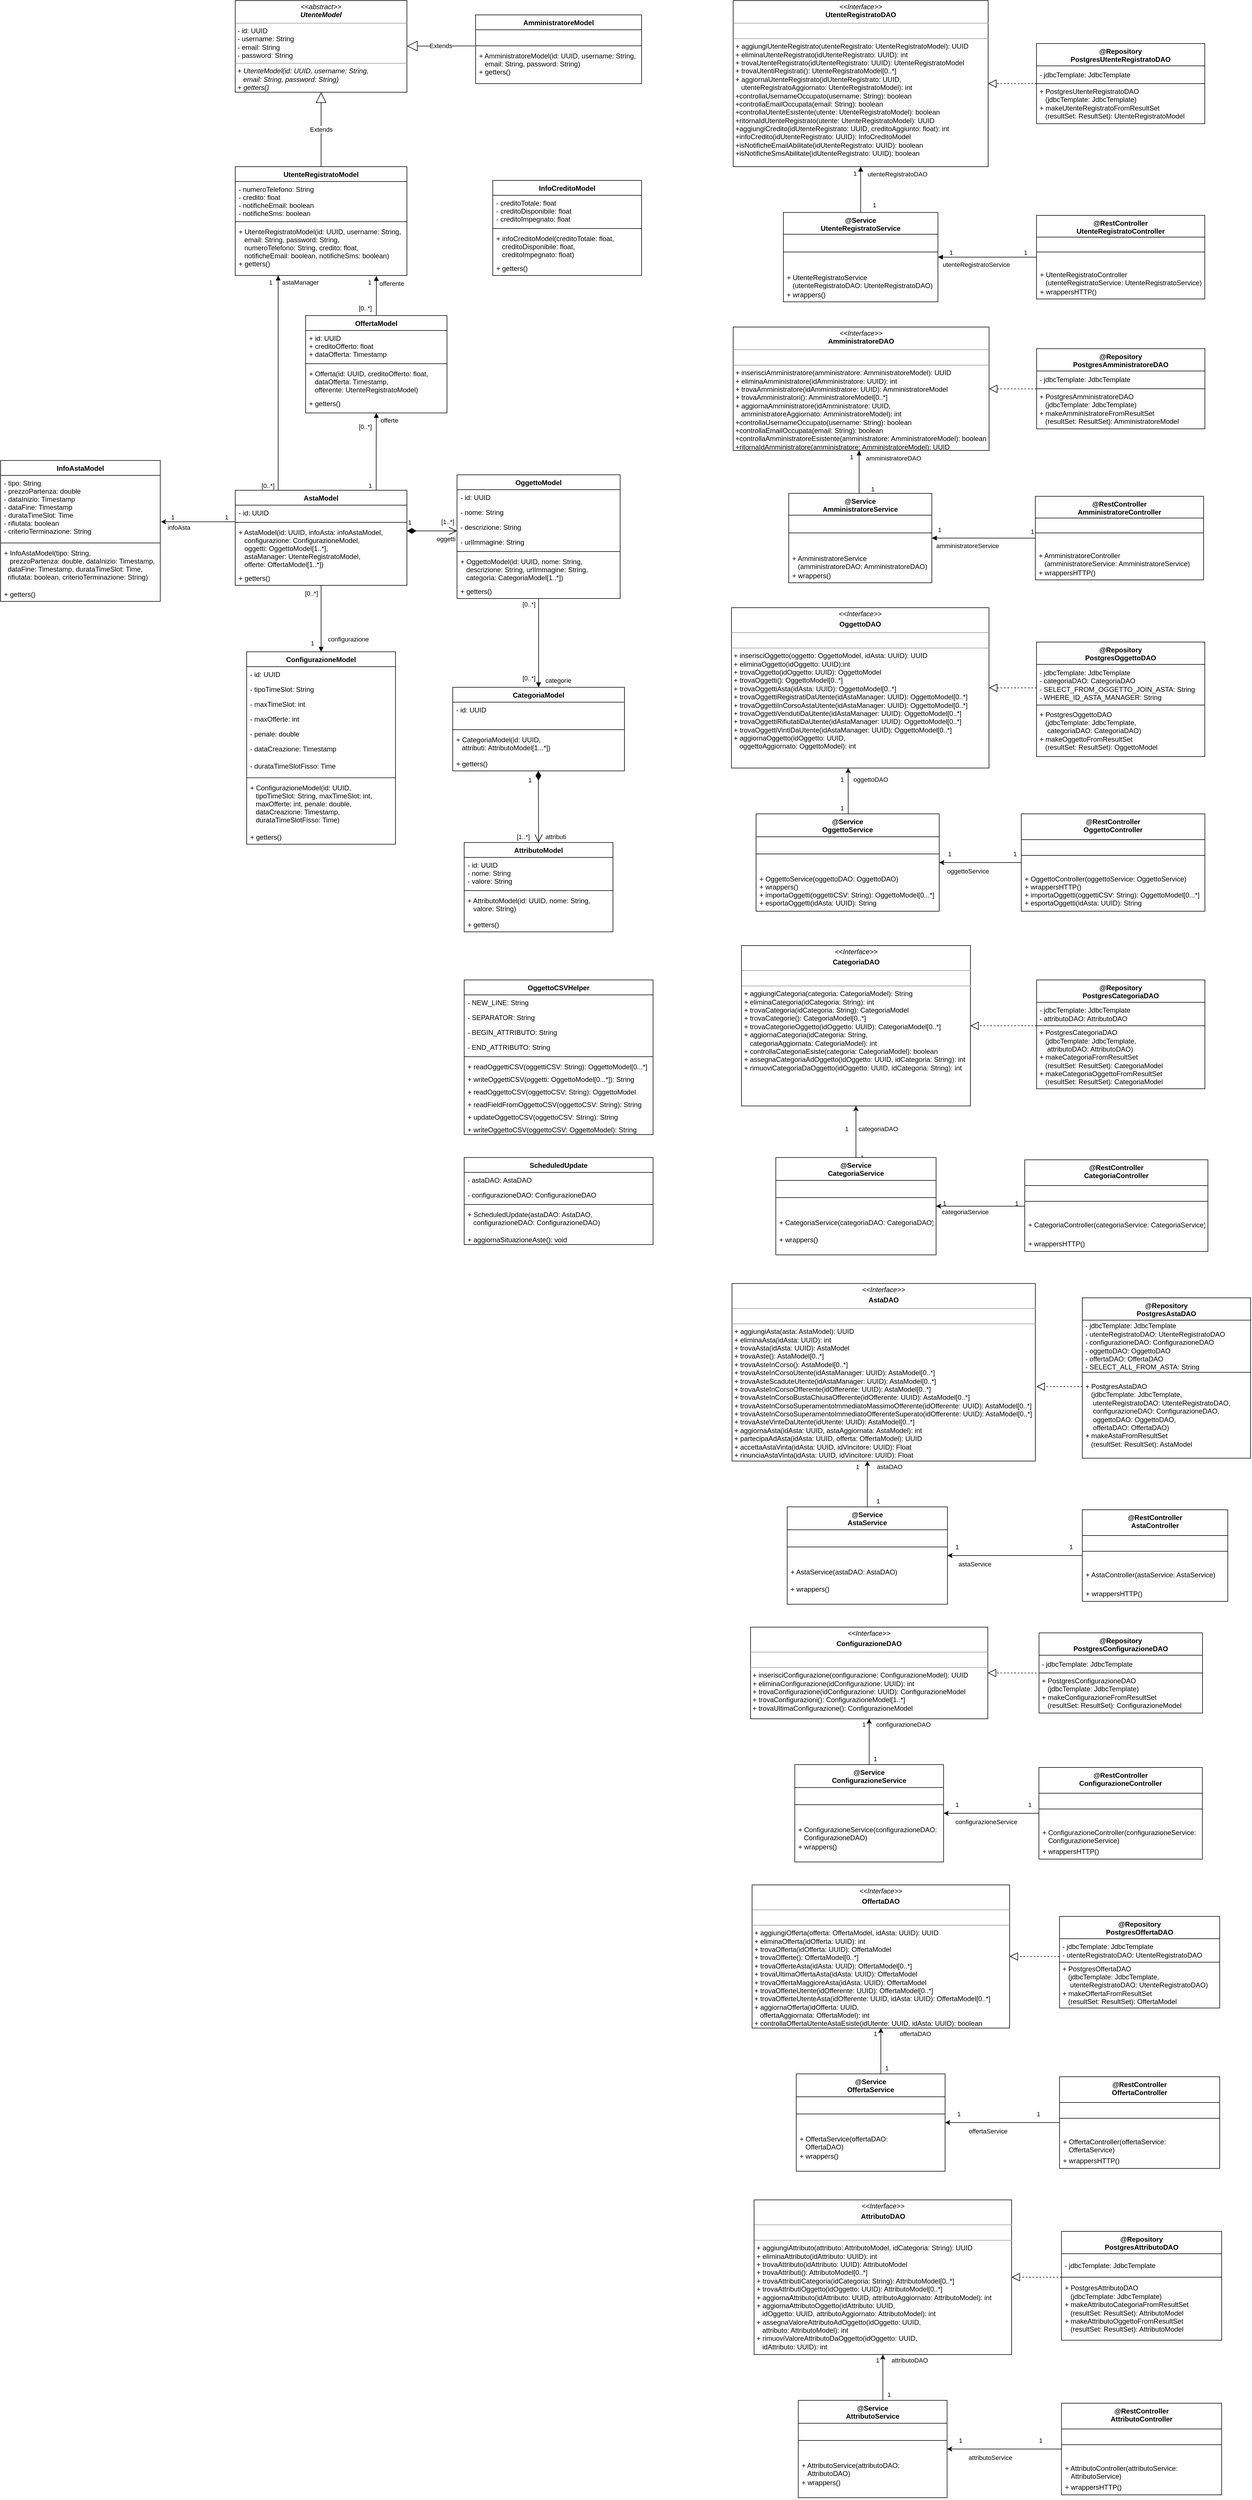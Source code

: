 <mxfile version="12.8.8" type="device"><diagram id="C5RBs43oDa-KdzZeNtuy" name="Page-1"><mxGraphModel dx="1695" dy="1651" grid="1" gridSize="10" guides="1" tooltips="1" connect="1" arrows="1" fold="1" page="1" pageScale="1" pageWidth="827" pageHeight="1169" math="0" shadow="0"><root><mxCell id="WIyWlLk6GJQsqaUBKTNV-0"/><mxCell id="WIyWlLk6GJQsqaUBKTNV-1" parent="WIyWlLk6GJQsqaUBKTNV-0"/><mxCell id="l21wUny0GsQWJFkxxes--2" value="&lt;p style=&quot;margin: 0px ; margin-top: 4px ; text-align: center&quot;&gt;&lt;i&gt;&amp;lt;&amp;lt;abstract&amp;gt;&amp;gt;&lt;/i&gt;&lt;br&gt;&lt;b&gt;&lt;i&gt;UtenteModel&lt;/i&gt;&lt;/b&gt;&lt;/p&gt;&lt;hr size=&quot;1&quot;&gt;&lt;p style=&quot;margin: 0px ; margin-left: 4px&quot;&gt;- id: UUID&lt;/p&gt;&lt;p style=&quot;margin: 0px ; margin-left: 4px&quot;&gt;- username: String&lt;br&gt;- email: String&lt;/p&gt;&lt;p style=&quot;margin: 0px ; margin-left: 4px&quot;&gt;- password: String&lt;/p&gt;&lt;hr size=&quot;1&quot;&gt;&lt;p style=&quot;margin: 0px ; margin-left: 4px&quot;&gt;+ &lt;i&gt;UtenteModel(id: UUID, username: String,&lt;br style=&quot;padding: 0px ; margin: 0px&quot;&gt;&amp;nbsp; &amp;nbsp;email: String, password: String)&lt;/i&gt;&lt;span&gt;&lt;i&gt;&lt;br&gt;&lt;/i&gt;&lt;/span&gt;&lt;/p&gt;&lt;p style=&quot;margin: 0px ; margin-left: 4px&quot;&gt;&lt;span&gt;&lt;i&gt;+ getters()&lt;/i&gt;&lt;/span&gt;&lt;br&gt;&lt;/p&gt;" style="verticalAlign=top;align=left;overflow=fill;fontSize=12;fontFamily=Helvetica;html=1;" parent="WIyWlLk6GJQsqaUBKTNV-1" vertex="1"><mxGeometry x="-40" y="-300" width="300" height="160" as="geometry"/></mxCell><mxCell id="l21wUny0GsQWJFkxxes--25" value="Extends" style="endArrow=block;endSize=16;endFill=0;html=1;exitX=0.5;exitY=0;exitDx=0;exitDy=0;entryX=0.5;entryY=1;entryDx=0;entryDy=0;" parent="WIyWlLk6GJQsqaUBKTNV-1" source="l21wUny0GsQWJFkxxes--8" target="l21wUny0GsQWJFkxxes--2" edge="1"><mxGeometry width="160" relative="1" as="geometry"><mxPoint x="-40" y="270" as="sourcePoint"/><mxPoint x="120" y="270" as="targetPoint"/></mxGeometry></mxCell><mxCell id="l21wUny0GsQWJFkxxes--40" value="Extends" style="endArrow=block;endSize=16;endFill=0;html=1;exitX=-0.004;exitY=0.521;exitDx=0;exitDy=0;exitPerimeter=0;" parent="WIyWlLk6GJQsqaUBKTNV-1" source="C1KvVUWclK6aid4kK8t4-27" target="l21wUny0GsQWJFkxxes--2" edge="1"><mxGeometry width="160" relative="1" as="geometry"><mxPoint x="380" y="-210" as="sourcePoint"/><mxPoint x="570" y="-20" as="targetPoint"/></mxGeometry></mxCell><mxCell id="l21wUny0GsQWJFkxxes--42" value="&lt;p style=&quot;margin: 0px ; margin-top: 4px ; text-align: center&quot;&gt;&lt;i&gt;&amp;lt;&amp;lt;Interface&amp;gt;&amp;gt;&lt;/i&gt;&lt;br&gt;&lt;b&gt;UtenteRegistratoDAO&lt;/b&gt;&lt;/p&gt;&lt;hr size=&quot;1&quot;&gt;&lt;p style=&quot;margin: 0px ; margin-left: 4px&quot;&gt;&lt;br&gt;&lt;/p&gt;&lt;hr size=&quot;1&quot;&gt;&lt;p style=&quot;margin: 0px ; margin-left: 4px&quot;&gt;+ aggiungiUtenteRegistrato(utenteRegistrato: UtenteRegistratoModel): UUID&lt;br&gt;+ eliminaUtenteRegistrato(idUtenteRegistrato: UUID): int&lt;/p&gt;&lt;p style=&quot;margin: 0px ; margin-left: 4px&quot;&gt;+ trovaUtenteRegistrato(idUtenteRegistrato: UUID): UtenteRegistratoModel&lt;br&gt;&lt;/p&gt;&lt;p style=&quot;margin: 0px ; margin-left: 4px&quot;&gt;+ trovaUtentiRegistrati(): UtenteRegistratoModel[0..*]&lt;/p&gt;&lt;p style=&quot;margin: 0px ; margin-left: 4px&quot;&gt;+ aggiornaUtenteRegistrato(idUtenteRegistrato: UUID,&lt;/p&gt;&lt;p style=&quot;margin: 0px ; margin-left: 4px&quot;&gt;&amp;nbsp; &amp;nbsp;utenteRegistratoAggiornato: UtenteRegistratoModel): int&lt;/p&gt;&lt;p style=&quot;margin: 0px ; margin-left: 4px&quot;&gt;+controllaUsernameOccupato(username: String): boolean&lt;/p&gt;&lt;p style=&quot;margin: 0px ; margin-left: 4px&quot;&gt;+controllaEmailOccupata(email: String): boolean&lt;br&gt;&lt;/p&gt;&lt;p style=&quot;margin: 0px ; margin-left: 4px&quot;&gt;+controllaUtenteEsistente(utente: UtenteRegistratoModel): boolean&lt;/p&gt;&lt;p style=&quot;margin: 0px ; margin-left: 4px&quot;&gt;+ritornaIdUtenteRegistrato(utente: UtenteRegistratoModel): UUID&lt;/p&gt;&lt;p style=&quot;margin: 0px ; margin-left: 4px&quot;&gt;+aggiungiCredito(idUtenteRegistrato: UUID, creditoAggiunto: float): int&lt;/p&gt;&lt;p style=&quot;margin: 0px ; margin-left: 4px&quot;&gt;+infoCredito(idUtenteRegistrato: UUID): InfoCreditoModel&lt;/p&gt;&lt;p style=&quot;margin: 0px ; margin-left: 4px&quot;&gt;+isNotificheEmailAbilitate(idUtenteRegistrato: UUID): boolean&lt;/p&gt;&lt;p style=&quot;margin: 0px ; margin-left: 4px&quot;&gt;+isNotificheSmsAbilitate(idUtenteRegistrato: UUID): boolean&lt;/p&gt;&lt;p style=&quot;margin: 0px ; margin-left: 4px&quot;&gt;&lt;br&gt;&lt;/p&gt;&lt;br&gt;&lt;p style=&quot;margin: 0px ; margin-left: 4px&quot;&gt;&lt;br&gt;&lt;/p&gt;&lt;p style=&quot;margin: 0px ; margin-left: 4px&quot;&gt;&lt;br&gt;&lt;/p&gt;&lt;p style=&quot;margin: 0px ; margin-left: 4px&quot;&gt;&lt;br&gt;&lt;/p&gt;" style="verticalAlign=top;align=left;overflow=fill;fontSize=12;fontFamily=Helvetica;html=1;" parent="WIyWlLk6GJQsqaUBKTNV-1" vertex="1"><mxGeometry x="830" y="-300" width="445.5" height="290" as="geometry"/></mxCell><mxCell id="l21wUny0GsQWJFkxxes--48" value="" style="endArrow=block;dashed=1;endFill=0;endSize=12;html=1;" parent="WIyWlLk6GJQsqaUBKTNV-1" source="l21wUny0GsQWJFkxxes--43" target="l21wUny0GsQWJFkxxes--42" edge="1"><mxGeometry width="160" relative="1" as="geometry"><mxPoint x="1398.5" y="-120" as="sourcePoint"/><mxPoint x="1558.5" y="-120" as="targetPoint"/></mxGeometry></mxCell><mxCell id="l21wUny0GsQWJFkxxes--64" value="utenteRegistratoDAO" style="endArrow=block;endFill=1;html=1;edgeStyle=orthogonalEdgeStyle;align=left;verticalAlign=top;" parent="WIyWlLk6GJQsqaUBKTNV-1" source="l21wUny0GsQWJFkxxes--49" target="l21wUny0GsQWJFkxxes--42" edge="1"><mxGeometry x="1" y="-10" relative="1" as="geometry"><mxPoint x="1138.5" y="50" as="sourcePoint"/><mxPoint x="1298.5" y="50" as="targetPoint"/><mxPoint as="offset"/></mxGeometry></mxCell><mxCell id="l21wUny0GsQWJFkxxes--65" value="1" style="resizable=0;html=1;align=left;verticalAlign=bottom;labelBackgroundColor=#ffffff;fontSize=11;" parent="l21wUny0GsQWJFkxxes--64" connectable="0" vertex="1"><mxGeometry x="-1" relative="1" as="geometry"><mxPoint x="-15" y="-60" as="offset"/></mxGeometry></mxCell><mxCell id="l21wUny0GsQWJFkxxes--66" value="&amp;nbsp; utenteRegistratoService" style="endArrow=block;endFill=1;html=1;edgeStyle=orthogonalEdgeStyle;align=left;verticalAlign=top;" parent="WIyWlLk6GJQsqaUBKTNV-1" source="l21wUny0GsQWJFkxxes--58" target="l21wUny0GsQWJFkxxes--49" edge="1"><mxGeometry x="0.997" relative="1" as="geometry"><mxPoint x="1288.5" y="170" as="sourcePoint"/><mxPoint x="1448.5" y="170" as="targetPoint"/><mxPoint as="offset"/><Array as="points"><mxPoint x="1310" y="148"/><mxPoint x="1310" y="148"/></Array></mxGeometry></mxCell><mxCell id="l21wUny0GsQWJFkxxes--67" value="1" style="resizable=0;html=1;align=left;verticalAlign=bottom;labelBackgroundColor=#ffffff;fontSize=11;" parent="l21wUny0GsQWJFkxxes--66" connectable="0" vertex="1"><mxGeometry x="-1" relative="1" as="geometry"><mxPoint x="-154" as="offset"/></mxGeometry></mxCell><mxCell id="l21wUny0GsQWJFkxxes--70" value="1" style="resizable=0;html=1;align=left;verticalAlign=bottom;labelBackgroundColor=#ffffff;fontSize=11;" parent="WIyWlLk6GJQsqaUBKTNV-1" connectable="0" vertex="1"><mxGeometry x="1080.5" y="34" as="geometry"><mxPoint x="-9" y="31" as="offset"/></mxGeometry></mxCell><mxCell id="PfjdKyiAyfUuEBEyj8HH-32" value="&lt;p style=&quot;margin: 0px ; margin-top: 4px ; text-align: center&quot;&gt;&lt;i&gt;&amp;lt;&amp;lt;Interface&amp;gt;&amp;gt;&lt;/i&gt;&lt;/p&gt;&lt;p style=&quot;margin: 0px ; margin-top: 4px ; text-align: center&quot;&gt;&lt;b&gt;OggettoDAO&lt;/b&gt;&lt;br&gt;&lt;/p&gt;&lt;hr size=&quot;1&quot;&gt;&lt;p style=&quot;margin: 0px ; margin-left: 4px&quot;&gt;&lt;br&gt;&lt;/p&gt;&lt;hr size=&quot;1&quot;&gt;&lt;p style=&quot;margin: 0px ; margin-left: 4px&quot;&gt;+ inserisciOggetto(oggetto: OggettoModel, idAsta: UUID): UUID&lt;br&gt;+ eliminaOggetto(idOggetto: UUID):int&lt;/p&gt;&lt;p style=&quot;margin: 0px ; margin-left: 4px&quot;&gt;+ trovaOggetto(idOggetto: UUID): OggettoModel&lt;/p&gt;&lt;p style=&quot;margin: 0px ; margin-left: 4px&quot;&gt;+ trovaOggetti(): OggettoModel[0..*]&lt;/p&gt;&lt;p style=&quot;margin: 0px ; margin-left: 4px&quot;&gt;+ trovaOggettiAsta(idAsta: UUID): OggettoModel[0..*]&lt;br&gt;&lt;/p&gt;&lt;p style=&quot;margin: 0px ; margin-left: 4px&quot;&gt;+ trovaOggettiRegistratiDaUtente(idAstaManager: UUID): OggettoModel[0..*]&lt;br&gt;&lt;/p&gt;&lt;p style=&quot;margin: 0px 0px 0px 4px&quot;&gt;+ trovaOggettiInCorsoAstaUtente(idAstaManager: UUID): OggettoModel[0..*]&lt;br&gt;&lt;/p&gt;&lt;p style=&quot;margin: 0px 0px 0px 4px&quot;&gt;+ trovaOggettiVendutiDaUtente(idAstaManager: UUID): OggettoModel[0..*]&lt;br&gt;&lt;/p&gt;&lt;p style=&quot;margin: 0px 0px 0px 4px&quot;&gt;+ trovaOggettiRifiutatiDaUtente(idAstaManager: UUID): OggettoModel[0..*]&lt;br&gt;&lt;/p&gt;&lt;p style=&quot;margin: 0px 0px 0px 4px&quot;&gt;+ trovaOggettiVintiDaUtente(idAstaManager: UUID): OggettoModel[0..*]&lt;/p&gt;&lt;p style=&quot;margin: 0px ; margin-left: 4px&quot;&gt;+ aggiornaOggetto(idOggetto: UUID,&lt;/p&gt;&lt;p style=&quot;margin: 0px ; margin-left: 4px&quot;&gt;&amp;nbsp; &amp;nbsp;oggettoAggiornato: OggettoModel): int&lt;/p&gt;" style="verticalAlign=top;align=left;overflow=fill;fontSize=12;fontFamily=Helvetica;html=1;" parent="WIyWlLk6GJQsqaUBKTNV-1" vertex="1"><mxGeometry x="827" y="760" width="450" height="280" as="geometry"/></mxCell><mxCell id="PfjdKyiAyfUuEBEyj8HH-36" style="edgeStyle=orthogonalEdgeStyle;rounded=0;orthogonalLoop=1;jettySize=auto;html=1;entryX=0.453;entryY=1;entryDx=0;entryDy=0;entryPerimeter=0;" parent="WIyWlLk6GJQsqaUBKTNV-1" source="PfjdKyiAyfUuEBEyj8HH-37" target="PfjdKyiAyfUuEBEyj8HH-32" edge="1"><mxGeometry relative="1" as="geometry"><Array as="points"><mxPoint x="1031" y="1100"/><mxPoint x="1031" y="1100"/></Array></mxGeometry></mxCell><mxCell id="PfjdKyiAyfUuEBEyj8HH-41" value="1" style="text;html=1;align=center;verticalAlign=middle;resizable=0;points=[];autosize=1;fontSize=11;" parent="WIyWlLk6GJQsqaUBKTNV-1" vertex="1"><mxGeometry x="1010" y="1050" width="20" height="20" as="geometry"/></mxCell><mxCell id="PfjdKyiAyfUuEBEyj8HH-42" value="1" style="text;html=1;align=center;verticalAlign=middle;resizable=0;points=[];autosize=1;fontSize=11;" parent="WIyWlLk6GJQsqaUBKTNV-1" vertex="1"><mxGeometry x="1010" y="1100" width="20" height="20" as="geometry"/></mxCell><mxCell id="PfjdKyiAyfUuEBEyj8HH-43" value="oggettoDAO" style="text;html=1;align=center;verticalAlign=middle;resizable=0;points=[];autosize=1;fontSize=11;" parent="WIyWlLk6GJQsqaUBKTNV-1" vertex="1"><mxGeometry x="1030.25" y="1050" width="80" height="20" as="geometry"/></mxCell><mxCell id="PfjdKyiAyfUuEBEyj8HH-44" style="edgeStyle=orthogonalEdgeStyle;rounded=0;orthogonalLoop=1;jettySize=auto;html=1;entryX=1;entryY=0.5;entryDx=0;entryDy=0;exitX=0;exitY=0.5;exitDx=0;exitDy=0;" parent="WIyWlLk6GJQsqaUBKTNV-1" source="PfjdKyiAyfUuEBEyj8HH-45" target="PfjdKyiAyfUuEBEyj8HH-37" edge="1"><mxGeometry relative="1" as="geometry"><mxPoint x="1300" y="1205" as="targetPoint"/><mxPoint x="1300" y="1205" as="sourcePoint"/></mxGeometry></mxCell><mxCell id="PfjdKyiAyfUuEBEyj8HH-49" value="1" style="text;html=1;align=center;verticalAlign=middle;resizable=0;points=[];autosize=1;fontSize=11;" parent="WIyWlLk6GJQsqaUBKTNV-1" vertex="1"><mxGeometry x="1197.64" y="1180" width="20" height="20" as="geometry"/></mxCell><mxCell id="PfjdKyiAyfUuEBEyj8HH-50" value="1" style="text;html=1;align=center;verticalAlign=middle;resizable=0;points=[];autosize=1;fontSize=11;" parent="WIyWlLk6GJQsqaUBKTNV-1" vertex="1"><mxGeometry x="1312.39" y="1180" width="20" height="20" as="geometry"/></mxCell><mxCell id="PfjdKyiAyfUuEBEyj8HH-51" value="oggettoService" style="text;html=1;align=center;verticalAlign=middle;resizable=0;points=[];autosize=1;fontSize=11;" parent="WIyWlLk6GJQsqaUBKTNV-1" vertex="1"><mxGeometry x="1194.52" y="1210" width="90" height="20" as="geometry"/></mxCell><mxCell id="PfjdKyiAyfUuEBEyj8HH-52" value="&lt;p style=&quot;margin: 0px ; margin-top: 4px ; text-align: center&quot;&gt;&lt;i&gt;&amp;lt;&amp;lt;Interface&amp;gt;&amp;gt;&lt;/i&gt;&lt;/p&gt;&lt;p style=&quot;margin: 0px ; margin-top: 4px ; text-align: center&quot;&gt;&lt;b&gt;CategoriaDAO&lt;/b&gt;&lt;br&gt;&lt;/p&gt;&lt;hr size=&quot;1&quot;&gt;&lt;p style=&quot;margin: 0px ; margin-left: 4px&quot;&gt;&lt;br&gt;&lt;/p&gt;&lt;hr size=&quot;1&quot;&gt;&lt;p style=&quot;margin: 0px ; margin-left: 4px&quot;&gt;+ aggiungiCategoria(categoria: CategoriaModel): String&lt;/p&gt;&lt;p style=&quot;margin: 0px ; margin-left: 4px&quot;&gt;+ eliminaCategoria(idCategoria: String): int&lt;/p&gt;&lt;p style=&quot;margin: 0px ; margin-left: 4px&quot;&gt;+ trovaCategoria(idCategoria: String): CategoriaModel&lt;/p&gt;&lt;p style=&quot;margin: 0px ; margin-left: 4px&quot;&gt;+ trovaCategorie(): CategoriaModel[0..*]&lt;/p&gt;&lt;p style=&quot;margin: 0px ; margin-left: 4px&quot;&gt;+ trovaCategorieOggetto(idOggetto: UUID): CategoriaModel[0..*]&lt;/p&gt;&lt;p style=&quot;margin: 0px ; margin-left: 4px&quot;&gt;+ aggiornaCategoria(idCategoria: String,&lt;/p&gt;&lt;p style=&quot;margin: 0px ; margin-left: 4px&quot;&gt;&lt;span&gt;&amp;nbsp; &amp;nbsp;categoriaAggiornata: CategoriaModel)&lt;/span&gt;&lt;span&gt;: int&lt;/span&gt;&lt;/p&gt;&lt;p style=&quot;margin: 0px ; margin-left: 4px&quot;&gt;&lt;span&gt;+ controllaCategoriaEsiste(categoria: CategoriaModel): boolean&lt;/span&gt;&lt;/p&gt;&lt;p style=&quot;margin: 0px ; margin-left: 4px&quot;&gt;+ assegnaCategoriaAdOggetto(idOggetto: UUID, idCategoria: String): int&lt;/p&gt;&lt;p style=&quot;margin: 0px ; margin-left: 4px&quot;&gt;+ rimuoviCategoriaDaOggetto(idOggetto: UUID, idCategoria: String): int&lt;/p&gt;" style="verticalAlign=top;align=left;overflow=fill;fontSize=12;fontFamily=Helvetica;html=1;" parent="WIyWlLk6GJQsqaUBKTNV-1" vertex="1"><mxGeometry x="844.52" y="1350" width="400" height="280" as="geometry"/></mxCell><mxCell id="PfjdKyiAyfUuEBEyj8HH-56" style="edgeStyle=orthogonalEdgeStyle;rounded=0;orthogonalLoop=1;jettySize=auto;html=1;exitX=0.5;exitY=0;exitDx=0;exitDy=0;" parent="WIyWlLk6GJQsqaUBKTNV-1" source="PfjdKyiAyfUuEBEyj8HH-57" target="PfjdKyiAyfUuEBEyj8HH-52" edge="1"><mxGeometry relative="1" as="geometry"><mxPoint x="1066.71" y="1623" as="targetPoint"/></mxGeometry></mxCell><mxCell id="PfjdKyiAyfUuEBEyj8HH-61" value="1" style="text;html=1;align=center;verticalAlign=middle;resizable=0;points=[];autosize=1;fontSize=11;" parent="WIyWlLk6GJQsqaUBKTNV-1" vertex="1"><mxGeometry x="1018.07" y="1660" width="20" height="20" as="geometry"/></mxCell><mxCell id="PfjdKyiAyfUuEBEyj8HH-62" value="1" style="text;html=1;align=center;verticalAlign=middle;resizable=0;points=[];autosize=1;fontSize=11;" parent="WIyWlLk6GJQsqaUBKTNV-1" vertex="1"><mxGeometry x="1045.02" y="1710" width="20" height="20" as="geometry"/></mxCell><mxCell id="PfjdKyiAyfUuEBEyj8HH-63" value="categoriaDAO" style="text;html=1;align=center;verticalAlign=middle;resizable=0;points=[];autosize=1;fontSize=11;" parent="WIyWlLk6GJQsqaUBKTNV-1" vertex="1"><mxGeometry x="1043.02" y="1660" width="80" height="20" as="geometry"/></mxCell><mxCell id="PfjdKyiAyfUuEBEyj8HH-64" style="edgeStyle=orthogonalEdgeStyle;rounded=0;orthogonalLoop=1;jettySize=auto;html=1;" parent="WIyWlLk6GJQsqaUBKTNV-1" source="PfjdKyiAyfUuEBEyj8HH-65" target="PfjdKyiAyfUuEBEyj8HH-57" edge="1"><mxGeometry relative="1" as="geometry"><mxPoint x="1203.71" y="1770.167" as="targetPoint"/><Array as="points"><mxPoint x="1221.52" y="1805"/><mxPoint x="1221.52" y="1805"/></Array></mxGeometry></mxCell><mxCell id="PfjdKyiAyfUuEBEyj8HH-69" value="1" style="text;html=1;align=center;verticalAlign=middle;resizable=0;points=[];autosize=1;fontSize=11;" parent="WIyWlLk6GJQsqaUBKTNV-1" vertex="1"><mxGeometry x="1189.27" y="1790" width="20" height="20" as="geometry"/></mxCell><mxCell id="PfjdKyiAyfUuEBEyj8HH-70" value="1" style="text;html=1;align=center;verticalAlign=middle;resizable=0;points=[];autosize=1;fontSize=11;" parent="WIyWlLk6GJQsqaUBKTNV-1" vertex="1"><mxGeometry x="1314.52" y="1790" width="20" height="20" as="geometry"/></mxCell><mxCell id="PfjdKyiAyfUuEBEyj8HH-71" value="categoriaService" style="text;html=1;align=center;verticalAlign=middle;resizable=0;points=[];autosize=1;fontSize=11;" parent="WIyWlLk6GJQsqaUBKTNV-1" vertex="1"><mxGeometry x="1184.52" y="1805" width="100" height="20" as="geometry"/></mxCell><mxCell id="PfjdKyiAyfUuEBEyj8HH-72" value="&lt;p style=&quot;margin: 0px ; margin-top: 4px ; text-align: center&quot;&gt;&lt;i&gt;&amp;lt;&amp;lt;Interface&amp;gt;&amp;gt;&lt;/i&gt;&lt;/p&gt;&lt;p style=&quot;margin: 0px ; margin-top: 4px ; text-align: center&quot;&gt;&lt;b&gt;AstaDAO&lt;/b&gt;&lt;br&gt;&lt;/p&gt;&lt;hr size=&quot;1&quot;&gt;&lt;p style=&quot;margin: 0px ; margin-left: 4px&quot;&gt;&lt;br&gt;&lt;/p&gt;&lt;hr size=&quot;1&quot;&gt;&lt;p style=&quot;margin: 0px ; margin-left: 4px&quot;&gt;+ aggiungiAsta(asta: AstaModel): UUID&lt;br&gt;+ eliminaAsta(idAsta: UUID): int&lt;/p&gt;&lt;p style=&quot;margin: 0px ; margin-left: 4px&quot;&gt;+ trovaAsta(idAsta: UUID): AstaModel&lt;/p&gt;&lt;p style=&quot;margin: 0px ; margin-left: 4px&quot;&gt;+ trovaAste(): AstaModel[0..*]&lt;/p&gt;&lt;p style=&quot;margin: 0px ; margin-left: 4px&quot;&gt;+ trovaAsteInCorso(): AstaModel[0..*]&lt;br&gt;&lt;/p&gt;&lt;p style=&quot;margin: 0px ; margin-left: 4px&quot;&gt;+ trovaAsteInCorsoUtente(idAstaManager: UUID): AstaModel[0..*]&lt;br&gt;&lt;/p&gt;&lt;p style=&quot;margin: 0px ; margin-left: 4px&quot;&gt;+ trovaAsteScaduteUtente(idAstaManager: UUID): AstaModel[0..*]&lt;br&gt;&lt;/p&gt;&lt;p style=&quot;margin: 0px ; margin-left: 4px&quot;&gt;+ trovaAsteInCorsoOfferente(idOfferente: UUID): AstaModel[0..*]&lt;br&gt;&lt;/p&gt;&lt;p style=&quot;margin: 0px ; margin-left: 4px&quot;&gt;+ trovaAsteInCorsoBustaChiusaOfferente(idOfferente: UUID): AstaModel[0..*]&lt;br&gt;&lt;/p&gt;&lt;p style=&quot;margin: 0px ; margin-left: 4px&quot;&gt;+ trovaAsteInCorsoSuperamentoImmediatoMassimoOfferente(idOfferente: UUID): AstaModel[0..*]&lt;br&gt;&lt;/p&gt;&lt;p style=&quot;margin: 0px 0px 0px 4px&quot;&gt;+ trovaAsteInCorsoSuperamentoImmediatoOfferenteSuperato(idOfferente: UUID): AstaModel[0..*]&lt;br&gt;&lt;/p&gt;&lt;p style=&quot;margin: 0px 0px 0px 4px&quot;&gt;+ trovaAsteVinteDaUtente(idUtente: UUID): AstaModel[0..*]&lt;/p&gt;&lt;p style=&quot;margin: 0px ; margin-left: 4px&quot;&gt;+ aggiornaAsta(idAsta: UUID, astaAggiornata: AstaModel): int&lt;/p&gt;&lt;p style=&quot;margin: 0px ; margin-left: 4px&quot;&gt;+ partecipaAdAsta(idAsta: UUID, offerta: OffertaModel): UUID&lt;br&gt;&lt;/p&gt;&lt;p style=&quot;margin: 0px ; margin-left: 4px&quot;&gt;+ accettaAstaVinta(idAsta: UUID, idVincitore: UUID): Float&lt;br&gt;&lt;/p&gt;&lt;p style=&quot;margin: 0px ; margin-left: 4px&quot;&gt;+ rinunciaAstaVinta(idAsta: UUID, idVincitore: UUID): Float&lt;/p&gt;" style="verticalAlign=top;align=left;overflow=fill;fontSize=12;fontFamily=Helvetica;html=1;" parent="WIyWlLk6GJQsqaUBKTNV-1" vertex="1"><mxGeometry x="827.95" y="1940" width="530" height="310" as="geometry"/></mxCell><mxCell id="PfjdKyiAyfUuEBEyj8HH-76" style="edgeStyle=orthogonalEdgeStyle;rounded=0;orthogonalLoop=1;jettySize=auto;html=1;" parent="WIyWlLk6GJQsqaUBKTNV-1" source="PfjdKyiAyfUuEBEyj8HH-77" target="PfjdKyiAyfUuEBEyj8HH-72" edge="1"><mxGeometry relative="1" as="geometry"><Array as="points"><mxPoint x="1063.95" y="2270"/><mxPoint x="1063.95" y="2270"/></Array></mxGeometry></mxCell><mxCell id="XEBZBU-v0fUKjjQPqNbD-0" value="InfoCreditoModel" style="swimlane;fontStyle=1;align=center;verticalAlign=top;childLayout=stackLayout;horizontal=1;startSize=26;horizontalStack=0;resizeParent=1;resizeParentMax=0;resizeLast=0;collapsible=1;marginBottom=0;" parent="WIyWlLk6GJQsqaUBKTNV-1" vertex="1"><mxGeometry x="410" y="14" width="260" height="166" as="geometry"/></mxCell><mxCell id="XEBZBU-v0fUKjjQPqNbD-1" value="- creditoTotale: float&#10;- creditoDisponibile: float&#10;- creditoImpegnato: float" style="text;strokeColor=none;fillColor=none;align=left;verticalAlign=top;spacingLeft=4;spacingRight=4;overflow=hidden;rotatable=0;points=[[0,0.5],[1,0.5]];portConstraint=eastwest;" parent="XEBZBU-v0fUKjjQPqNbD-0" vertex="1"><mxGeometry y="26" width="260" height="54" as="geometry"/></mxCell><mxCell id="XEBZBU-v0fUKjjQPqNbD-2" value="" style="line;strokeWidth=1;fillColor=none;align=left;verticalAlign=middle;spacingTop=-1;spacingLeft=3;spacingRight=3;rotatable=0;labelPosition=right;points=[];portConstraint=eastwest;" parent="XEBZBU-v0fUKjjQPqNbD-0" vertex="1"><mxGeometry y="80" width="260" height="8" as="geometry"/></mxCell><mxCell id="XEBZBU-v0fUKjjQPqNbD-3" value="+ infoCreditoModel(creditoTotale: float, &#10;   creditoDisponibile: float, &#10;   creditoImpegnato: float)" style="text;strokeColor=none;fillColor=none;align=left;verticalAlign=top;spacingLeft=4;spacingRight=4;overflow=hidden;rotatable=0;points=[[0,0.5],[1,0.5]];portConstraint=eastwest;" parent="XEBZBU-v0fUKjjQPqNbD-0" vertex="1"><mxGeometry y="88" width="260" height="52" as="geometry"/></mxCell><mxCell id="XEBZBU-v0fUKjjQPqNbD-4" value="+ getters()" style="text;strokeColor=none;fillColor=none;align=left;verticalAlign=top;spacingLeft=4;spacingRight=4;overflow=hidden;rotatable=0;points=[[0,0.5],[1,0.5]];portConstraint=eastwest;" parent="XEBZBU-v0fUKjjQPqNbD-0" vertex="1"><mxGeometry y="140" width="260" height="26" as="geometry"/></mxCell><mxCell id="C1KvVUWclK6aid4kK8t4-11" value="AttributoModel" style="swimlane;fontStyle=1;align=center;verticalAlign=top;childLayout=stackLayout;horizontal=1;startSize=26;horizontalStack=0;resizeParent=1;resizeParentMax=0;resizeLast=0;collapsible=1;marginBottom=0;" parent="WIyWlLk6GJQsqaUBKTNV-1" vertex="1"><mxGeometry x="360" y="1170" width="260" height="156" as="geometry"/></mxCell><mxCell id="C1KvVUWclK6aid4kK8t4-12" value="- id: UUID&#10;- nome: String&#10;- valore: String" style="text;strokeColor=none;fillColor=none;align=left;verticalAlign=top;spacingLeft=4;spacingRight=4;overflow=hidden;rotatable=0;points=[[0,0.5],[1,0.5]];portConstraint=eastwest;" parent="C1KvVUWclK6aid4kK8t4-11" vertex="1"><mxGeometry y="26" width="260" height="54" as="geometry"/></mxCell><mxCell id="C1KvVUWclK6aid4kK8t4-13" value="" style="line;strokeWidth=1;fillColor=none;align=left;verticalAlign=middle;spacingTop=-1;spacingLeft=3;spacingRight=3;rotatable=0;labelPosition=right;points=[];portConstraint=eastwest;" parent="C1KvVUWclK6aid4kK8t4-11" vertex="1"><mxGeometry y="80" width="260" height="8" as="geometry"/></mxCell><mxCell id="C1KvVUWclK6aid4kK8t4-14" value="+ AttributoModel(id: UUID, nome: String,&#10;   valore: String)" style="text;strokeColor=none;fillColor=none;align=left;verticalAlign=top;spacingLeft=4;spacingRight=4;overflow=hidden;rotatable=0;points=[[0,0.5],[1,0.5]];portConstraint=eastwest;" parent="C1KvVUWclK6aid4kK8t4-11" vertex="1"><mxGeometry y="88" width="260" height="42" as="geometry"/></mxCell><mxCell id="C1KvVUWclK6aid4kK8t4-15" value="+ getters()" style="text;strokeColor=none;fillColor=none;align=left;verticalAlign=top;spacingLeft=4;spacingRight=4;overflow=hidden;rotatable=0;points=[[0,0.5],[1,0.5]];portConstraint=eastwest;" parent="C1KvVUWclK6aid4kK8t4-11" vertex="1"><mxGeometry y="130" width="260" height="26" as="geometry"/></mxCell><mxCell id="l21wUny0GsQWJFkxxes--8" value="UtenteRegistratoModel" style="swimlane;fontStyle=1;align=center;verticalAlign=top;childLayout=stackLayout;horizontal=1;startSize=26;horizontalStack=0;resizeParent=1;resizeParentMax=0;resizeLast=0;collapsible=1;marginBottom=0;" parent="WIyWlLk6GJQsqaUBKTNV-1" vertex="1"><mxGeometry x="-40" y="-10" width="300" height="190" as="geometry"/></mxCell><mxCell id="l21wUny0GsQWJFkxxes--9" value="- numeroTelefono: String&#10;- credito: float&#10;- notificheEmail: boolean&#10;- notificheSms: boolean" style="text;strokeColor=none;fillColor=none;align=left;verticalAlign=top;spacingLeft=4;spacingRight=4;overflow=hidden;rotatable=0;points=[[0,0.5],[1,0.5]];portConstraint=eastwest;" parent="l21wUny0GsQWJFkxxes--8" vertex="1"><mxGeometry y="26" width="300" height="66" as="geometry"/></mxCell><mxCell id="l21wUny0GsQWJFkxxes--10" value="" style="line;strokeWidth=1;fillColor=none;align=left;verticalAlign=middle;spacingTop=-1;spacingLeft=3;spacingRight=3;rotatable=0;labelPosition=right;points=[];portConstraint=eastwest;" parent="l21wUny0GsQWJFkxxes--8" vertex="1"><mxGeometry y="92" width="300" height="8" as="geometry"/></mxCell><mxCell id="l21wUny0GsQWJFkxxes--11" value="+ UtenteRegistratoModel(id: UUID, username: String,&#10;   email: String, password: String, &#10;   numeroTelefono: String, credito: float,&#10;   notificheEmail: boolean, notificheSms: boolean)&#10;+ getters()" style="text;strokeColor=none;fillColor=none;align=left;verticalAlign=top;spacingLeft=4;spacingRight=4;overflow=hidden;rotatable=0;points=[[0,0.5],[1,0.5]];portConstraint=eastwest;" parent="l21wUny0GsQWJFkxxes--8" vertex="1"><mxGeometry y="100" width="300" height="90" as="geometry"/></mxCell><mxCell id="PfjdKyiAyfUuEBEyj8HH-0" value="OggettoModel" style="swimlane;fontStyle=1;align=center;verticalAlign=top;childLayout=stackLayout;horizontal=1;startSize=26;horizontalStack=0;resizeParent=1;resizeParentMax=0;resizeLast=0;collapsible=1;marginBottom=0;" parent="WIyWlLk6GJQsqaUBKTNV-1" vertex="1"><mxGeometry x="347.5" y="528" width="285" height="216" as="geometry"/></mxCell><mxCell id="PfjdKyiAyfUuEBEyj8HH-1" value="- id: UUID" style="text;strokeColor=none;fillColor=none;align=left;verticalAlign=top;spacingLeft=4;spacingRight=4;overflow=hidden;rotatable=0;points=[[0,0.5],[1,0.5]];portConstraint=eastwest;" parent="PfjdKyiAyfUuEBEyj8HH-0" vertex="1"><mxGeometry y="26" width="285" height="26" as="geometry"/></mxCell><mxCell id="PfjdKyiAyfUuEBEyj8HH-2" value="- nome: String" style="text;strokeColor=none;fillColor=none;align=left;verticalAlign=top;spacingLeft=4;spacingRight=4;overflow=hidden;rotatable=0;points=[[0,0.5],[1,0.5]];portConstraint=eastwest;" parent="PfjdKyiAyfUuEBEyj8HH-0" vertex="1"><mxGeometry y="52" width="285" height="26" as="geometry"/></mxCell><mxCell id="PfjdKyiAyfUuEBEyj8HH-115" value="- descrizione: String" style="text;strokeColor=none;fillColor=none;align=left;verticalAlign=top;spacingLeft=4;spacingRight=4;overflow=hidden;rotatable=0;points=[[0,0.5],[1,0.5]];portConstraint=eastwest;" parent="PfjdKyiAyfUuEBEyj8HH-0" vertex="1"><mxGeometry y="78" width="285" height="26" as="geometry"/></mxCell><mxCell id="PfjdKyiAyfUuEBEyj8HH-116" value="- urlImmagine: String" style="text;strokeColor=none;fillColor=none;align=left;verticalAlign=top;spacingLeft=4;spacingRight=4;overflow=hidden;rotatable=0;points=[[0,0.5],[1,0.5]];portConstraint=eastwest;" parent="PfjdKyiAyfUuEBEyj8HH-0" vertex="1"><mxGeometry y="104" width="285" height="26" as="geometry"/></mxCell><mxCell id="PfjdKyiAyfUuEBEyj8HH-3" value="" style="line;strokeWidth=1;fillColor=none;align=left;verticalAlign=middle;spacingTop=-1;spacingLeft=3;spacingRight=3;rotatable=0;labelPosition=right;points=[];portConstraint=eastwest;" parent="PfjdKyiAyfUuEBEyj8HH-0" vertex="1"><mxGeometry y="130" width="285" height="8" as="geometry"/></mxCell><mxCell id="PfjdKyiAyfUuEBEyj8HH-4" value="+ OggettoModel(id: UUID, nome: String, &#10;   descrizione: String, urlImmagine: String,&#10;   categoria: CategoriaModel[1..*])" style="text;strokeColor=none;fillColor=none;align=left;verticalAlign=top;spacingLeft=4;spacingRight=4;overflow=hidden;rotatable=0;points=[[0,0.5],[1,0.5]];portConstraint=eastwest;" parent="PfjdKyiAyfUuEBEyj8HH-0" vertex="1"><mxGeometry y="138" width="285" height="52" as="geometry"/></mxCell><mxCell id="PfjdKyiAyfUuEBEyj8HH-5" value="+ getters()" style="text;strokeColor=none;fillColor=none;align=left;verticalAlign=top;spacingLeft=4;spacingRight=4;overflow=hidden;rotatable=0;points=[[0,0.5],[1,0.5]];portConstraint=eastwest;" parent="PfjdKyiAyfUuEBEyj8HH-0" vertex="1"><mxGeometry y="190" width="285" height="26" as="geometry"/></mxCell><mxCell id="PfjdKyiAyfUuEBEyj8HH-22" value="CategoriaModel" style="swimlane;fontStyle=1;align=center;verticalAlign=top;childLayout=stackLayout;horizontal=1;startSize=26;horizontalStack=0;resizeParent=1;resizeParentMax=0;resizeLast=0;collapsible=1;marginBottom=0;" parent="WIyWlLk6GJQsqaUBKTNV-1" vertex="1"><mxGeometry x="340" y="899" width="300" height="146" as="geometry"/></mxCell><mxCell id="PfjdKyiAyfUuEBEyj8HH-23" value="- id: UUID" style="text;strokeColor=none;fillColor=none;align=left;verticalAlign=top;spacingLeft=4;spacingRight=4;overflow=hidden;rotatable=0;points=[[0,0.5],[1,0.5]];portConstraint=eastwest;" parent="PfjdKyiAyfUuEBEyj8HH-22" vertex="1"><mxGeometry y="26" width="300" height="44" as="geometry"/></mxCell><mxCell id="PfjdKyiAyfUuEBEyj8HH-25" value="" style="line;strokeWidth=1;fillColor=none;align=left;verticalAlign=middle;spacingTop=-1;spacingLeft=3;spacingRight=3;rotatable=0;labelPosition=right;points=[];portConstraint=eastwest;" parent="PfjdKyiAyfUuEBEyj8HH-22" vertex="1"><mxGeometry y="70" width="300" height="8" as="geometry"/></mxCell><mxCell id="PfjdKyiAyfUuEBEyj8HH-26" value="+ CategoriaModel(id: UUID,&#10;   attributi: AttributoModel[1...*])" style="text;strokeColor=none;fillColor=none;align=left;verticalAlign=top;spacingLeft=4;spacingRight=4;overflow=hidden;rotatable=0;points=[[0,0.5],[1,0.5]];portConstraint=eastwest;" parent="PfjdKyiAyfUuEBEyj8HH-22" vertex="1"><mxGeometry y="78" width="300" height="42" as="geometry"/></mxCell><mxCell id="PfjdKyiAyfUuEBEyj8HH-27" value="+ getters()" style="text;strokeColor=none;fillColor=none;align=left;verticalAlign=top;spacingLeft=4;spacingRight=4;overflow=hidden;rotatable=0;points=[[0,0.5],[1,0.5]];portConstraint=eastwest;" parent="PfjdKyiAyfUuEBEyj8HH-22" vertex="1"><mxGeometry y="120" width="300" height="26" as="geometry"/></mxCell><mxCell id="C1KvVUWclK6aid4kK8t4-25" value="AmministratoreModel" style="swimlane;fontStyle=1;align=center;verticalAlign=top;childLayout=stackLayout;horizontal=1;startSize=26;horizontalStack=0;resizeParent=1;resizeParentMax=0;resizeLast=0;collapsible=1;marginBottom=0;" parent="WIyWlLk6GJQsqaUBKTNV-1" vertex="1"><mxGeometry x="380" y="-275" width="290" height="120" as="geometry"/></mxCell><mxCell id="C1KvVUWclK6aid4kK8t4-26" value=" " style="text;strokeColor=none;fillColor=none;align=left;verticalAlign=top;spacingLeft=4;spacingRight=4;overflow=hidden;rotatable=0;points=[[0,0.5],[1,0.5]];portConstraint=eastwest;" parent="C1KvVUWclK6aid4kK8t4-25" vertex="1"><mxGeometry y="26" width="290" height="24" as="geometry"/></mxCell><mxCell id="C1KvVUWclK6aid4kK8t4-27" value="" style="line;strokeWidth=1;fillColor=none;align=left;verticalAlign=middle;spacingTop=-1;spacingLeft=3;spacingRight=3;rotatable=0;labelPosition=right;points=[];portConstraint=eastwest;" parent="C1KvVUWclK6aid4kK8t4-25" vertex="1"><mxGeometry y="50" width="290" height="8" as="geometry"/></mxCell><mxCell id="C1KvVUWclK6aid4kK8t4-28" value="+ AmministratoreModel(id: UUID, username: String,&#10;   email: String, password: String)&#10;+ getters()" style="text;strokeColor=none;fillColor=none;align=left;verticalAlign=top;spacingLeft=4;spacingRight=4;overflow=hidden;rotatable=0;points=[[0,0.5],[1,0.5]];portConstraint=eastwest;" parent="C1KvVUWclK6aid4kK8t4-25" vertex="1"><mxGeometry y="58" width="290" height="62" as="geometry"/></mxCell><mxCell id="yXOrprQERqSm8Mc3Tnjy-21" value="InfoAstaModel" style="swimlane;fontStyle=1;align=center;verticalAlign=top;childLayout=stackLayout;horizontal=1;startSize=26;horizontalStack=0;resizeParent=1;resizeParentMax=0;resizeLast=0;collapsible=1;marginBottom=0;" parent="WIyWlLk6GJQsqaUBKTNV-1" vertex="1"><mxGeometry x="-450" y="503" width="279" height="246" as="geometry"/></mxCell><mxCell id="yXOrprQERqSm8Mc3Tnjy-22" value="- tipo: String&#10;- prezzoPartenza: double&#10;- dataInizio: Timestamp&#10;- dataFine: Timestamp&#10;- durataTimeSlot: Time&#10;- rifiutata: boolean&#10;- criterioTerminazione: String" style="text;strokeColor=none;fillColor=none;align=left;verticalAlign=top;spacingLeft=4;spacingRight=4;overflow=hidden;rotatable=0;points=[[0,0.5],[1,0.5]];portConstraint=eastwest;" parent="yXOrprQERqSm8Mc3Tnjy-21" vertex="1"><mxGeometry y="26" width="279" height="114" as="geometry"/></mxCell><mxCell id="yXOrprQERqSm8Mc3Tnjy-23" value="" style="line;strokeWidth=1;fillColor=none;align=left;verticalAlign=middle;spacingTop=-1;spacingLeft=3;spacingRight=3;rotatable=0;labelPosition=right;points=[];portConstraint=eastwest;" parent="yXOrprQERqSm8Mc3Tnjy-21" vertex="1"><mxGeometry y="140" width="279" height="8" as="geometry"/></mxCell><mxCell id="yXOrprQERqSm8Mc3Tnjy-24" value="+ InfoAstaModel(tipo: String,&#10;   prezzoPartenza: double, dataInizio: Timestamp,&#10;  dataFine: Timestamp, durataTimeSlot: Time,&#10;  rifiutata: boolean, criterioTerminazione: String)&#10;" style="text;strokeColor=none;fillColor=none;align=left;verticalAlign=top;spacingLeft=4;spacingRight=4;overflow=hidden;rotatable=0;points=[[0,0.5],[1,0.5]];portConstraint=eastwest;" parent="yXOrprQERqSm8Mc3Tnjy-21" vertex="1"><mxGeometry y="148" width="279" height="72" as="geometry"/></mxCell><mxCell id="yXOrprQERqSm8Mc3Tnjy-25" value="+ getters()" style="text;strokeColor=none;fillColor=none;align=left;verticalAlign=top;spacingLeft=4;spacingRight=4;overflow=hidden;rotatable=0;points=[[0,0.5],[1,0.5]];portConstraint=eastwest;" parent="yXOrprQERqSm8Mc3Tnjy-21" vertex="1"><mxGeometry y="220" width="279" height="26" as="geometry"/></mxCell><mxCell id="PfjdKyiAyfUuEBEyj8HH-8" value="AstaModel&#10;" style="swimlane;fontStyle=1;align=center;verticalAlign=top;childLayout=stackLayout;horizontal=1;startSize=26;horizontalStack=0;resizeParent=1;resizeParentMax=0;resizeLast=0;collapsible=1;marginBottom=0;" parent="WIyWlLk6GJQsqaUBKTNV-1" vertex="1"><mxGeometry x="-40" y="555" width="300" height="166" as="geometry"/></mxCell><mxCell id="PfjdKyiAyfUuEBEyj8HH-9" value="- id: UUID" style="text;strokeColor=none;fillColor=none;align=left;verticalAlign=top;spacingLeft=4;spacingRight=4;overflow=hidden;rotatable=0;points=[[0,0.5],[1,0.5]];portConstraint=eastwest;" parent="PfjdKyiAyfUuEBEyj8HH-8" vertex="1"><mxGeometry y="26" width="300" height="26" as="geometry"/></mxCell><mxCell id="PfjdKyiAyfUuEBEyj8HH-14" value="" style="line;strokeWidth=1;fillColor=none;align=left;verticalAlign=middle;spacingTop=-1;spacingLeft=3;spacingRight=3;rotatable=0;labelPosition=right;points=[];portConstraint=eastwest;" parent="PfjdKyiAyfUuEBEyj8HH-8" vertex="1"><mxGeometry y="52" width="300" height="8" as="geometry"/></mxCell><mxCell id="PfjdKyiAyfUuEBEyj8HH-15" value="+ AstaModel(id: UUID, infoAsta: infoAstaModel,&#10;   configurazione: ConfigurazioneModel, &#10;   oggetti: OggettoModel[1..*], &#10;   astaManager: UtenteRegistratoModel,&#10;   offerte: OffertaModel[1..*])" style="text;strokeColor=none;fillColor=none;align=left;verticalAlign=top;spacingLeft=4;spacingRight=4;overflow=hidden;rotatable=0;points=[[0,0.5],[1,0.5]];portConstraint=eastwest;" parent="PfjdKyiAyfUuEBEyj8HH-8" vertex="1"><mxGeometry y="60" width="300" height="80" as="geometry"/></mxCell><mxCell id="PfjdKyiAyfUuEBEyj8HH-16" value="+ getters()" style="text;strokeColor=none;fillColor=none;align=left;verticalAlign=top;spacingLeft=4;spacingRight=4;overflow=hidden;rotatable=0;points=[[0,0.5],[1,0.5]];portConstraint=eastwest;" parent="PfjdKyiAyfUuEBEyj8HH-8" vertex="1"><mxGeometry y="140" width="300" height="26" as="geometry"/></mxCell><mxCell id="YFxBT8BfclqJqaWZ-JzZ-20" value="ConfigurazioneModel" style="swimlane;fontStyle=1;align=center;verticalAlign=top;childLayout=stackLayout;horizontal=1;startSize=26;horizontalStack=0;resizeParent=1;resizeParentMax=0;resizeLast=0;collapsible=1;marginBottom=0;" parent="WIyWlLk6GJQsqaUBKTNV-1" vertex="1"><mxGeometry x="-20" y="837" width="260" height="336" as="geometry"><mxRectangle x="40" y="760" width="150" height="26" as="alternateBounds"/></mxGeometry></mxCell><mxCell id="YFxBT8BfclqJqaWZ-JzZ-21" value="- id: UUID" style="text;strokeColor=none;fillColor=none;align=left;verticalAlign=top;spacingLeft=4;spacingRight=4;overflow=hidden;rotatable=0;points=[[0,0.5],[1,0.5]];portConstraint=eastwest;" parent="YFxBT8BfclqJqaWZ-JzZ-20" vertex="1"><mxGeometry y="26" width="260" height="26" as="geometry"/></mxCell><mxCell id="YFxBT8BfclqJqaWZ-JzZ-45" value="- tipoTimeSlot: String" style="text;strokeColor=none;fillColor=none;align=left;verticalAlign=top;spacingLeft=4;spacingRight=4;overflow=hidden;rotatable=0;points=[[0,0.5],[1,0.5]];portConstraint=eastwest;" parent="YFxBT8BfclqJqaWZ-JzZ-20" vertex="1"><mxGeometry y="52" width="260" height="26" as="geometry"/></mxCell><mxCell id="YFxBT8BfclqJqaWZ-JzZ-30" value="- maxTimeSlot: int" style="text;strokeColor=none;fillColor=none;align=left;verticalAlign=top;spacingLeft=4;spacingRight=4;overflow=hidden;rotatable=0;points=[[0,0.5],[1,0.5]];portConstraint=eastwest;" parent="YFxBT8BfclqJqaWZ-JzZ-20" vertex="1"><mxGeometry y="78" width="260" height="26" as="geometry"/></mxCell><mxCell id="YFxBT8BfclqJqaWZ-JzZ-25" value="- maxOfferte: int" style="text;strokeColor=none;fillColor=none;align=left;verticalAlign=top;spacingLeft=4;spacingRight=4;overflow=hidden;rotatable=0;points=[[0,0.5],[1,0.5]];portConstraint=eastwest;" parent="YFxBT8BfclqJqaWZ-JzZ-20" vertex="1"><mxGeometry y="104" width="260" height="26" as="geometry"/></mxCell><mxCell id="YFxBT8BfclqJqaWZ-JzZ-28" value="- penale: double" style="text;strokeColor=none;fillColor=none;align=left;verticalAlign=top;spacingLeft=4;spacingRight=4;overflow=hidden;rotatable=0;points=[[0,0.5],[1,0.5]];portConstraint=eastwest;" parent="YFxBT8BfclqJqaWZ-JzZ-20" vertex="1"><mxGeometry y="130" width="260" height="26" as="geometry"/></mxCell><mxCell id="YFxBT8BfclqJqaWZ-JzZ-24" value="- dataCreazione: Timestamp" style="text;strokeColor=none;fillColor=none;align=left;verticalAlign=top;spacingLeft=4;spacingRight=4;overflow=hidden;rotatable=0;points=[[0,0.5],[1,0.5]];portConstraint=eastwest;" parent="YFxBT8BfclqJqaWZ-JzZ-20" vertex="1"><mxGeometry y="156" width="260" height="30" as="geometry"/></mxCell><mxCell id="C1KvVUWclK6aid4kK8t4-33" value="- durataTimeSlotFisso: Time" style="text;strokeColor=none;fillColor=none;align=left;verticalAlign=top;spacingLeft=4;spacingRight=4;overflow=hidden;rotatable=0;points=[[0,0.5],[1,0.5]];portConstraint=eastwest;" parent="YFxBT8BfclqJqaWZ-JzZ-20" vertex="1"><mxGeometry y="186" width="260" height="30" as="geometry"/></mxCell><mxCell id="YFxBT8BfclqJqaWZ-JzZ-22" value="" style="line;strokeWidth=1;fillColor=none;align=left;verticalAlign=middle;spacingTop=-1;spacingLeft=3;spacingRight=3;rotatable=0;labelPosition=right;points=[];portConstraint=eastwest;" parent="YFxBT8BfclqJqaWZ-JzZ-20" vertex="1"><mxGeometry y="216" width="260" height="8" as="geometry"/></mxCell><mxCell id="YFxBT8BfclqJqaWZ-JzZ-23" value="+ ConfigurazioneModel(id: UUID,&#10;   tipoTimeSlot: String, maxTimeSlot: int,&#10;   maxOfferte: int, penale: double, &#10;   dataCreazione: Timestamp,&#10;   durataTimeSlotFisso: Time)" style="text;strokeColor=none;fillColor=none;align=left;verticalAlign=top;spacingLeft=4;spacingRight=4;overflow=hidden;rotatable=0;points=[[0,0.5],[1,0.5]];portConstraint=eastwest;" parent="YFxBT8BfclqJqaWZ-JzZ-20" vertex="1"><mxGeometry y="224" width="260" height="86" as="geometry"/></mxCell><mxCell id="YFxBT8BfclqJqaWZ-JzZ-29" value="+ getters()" style="text;strokeColor=none;fillColor=none;align=left;verticalAlign=top;spacingLeft=4;spacingRight=4;overflow=hidden;rotatable=0;points=[[0,0.5],[1,0.5]];portConstraint=eastwest;" parent="YFxBT8BfclqJqaWZ-JzZ-20" vertex="1"><mxGeometry y="310" width="260" height="26" as="geometry"/></mxCell><mxCell id="YFxBT8BfclqJqaWZ-JzZ-31" value="OffertaModel" style="swimlane;fontStyle=1;align=center;verticalAlign=top;childLayout=stackLayout;horizontal=1;startSize=26;horizontalStack=0;resizeParent=1;resizeParentMax=0;resizeLast=0;collapsible=1;marginBottom=0;" parent="WIyWlLk6GJQsqaUBKTNV-1" vertex="1"><mxGeometry x="83" y="250" width="247" height="170" as="geometry"/></mxCell><mxCell id="YFxBT8BfclqJqaWZ-JzZ-32" value="+ id: UUID&#10;+ creditoOfferto: float&#10;+ dataOfferta: Timestamp" style="text;strokeColor=none;fillColor=none;align=left;verticalAlign=top;spacingLeft=4;spacingRight=4;overflow=hidden;rotatable=0;points=[[0,0.5],[1,0.5]];portConstraint=eastwest;" parent="YFxBT8BfclqJqaWZ-JzZ-31" vertex="1"><mxGeometry y="26" width="247" height="54" as="geometry"/></mxCell><mxCell id="YFxBT8BfclqJqaWZ-JzZ-33" value="" style="line;strokeWidth=1;fillColor=none;align=left;verticalAlign=middle;spacingTop=-1;spacingLeft=3;spacingRight=3;rotatable=0;labelPosition=right;points=[];portConstraint=eastwest;" parent="YFxBT8BfclqJqaWZ-JzZ-31" vertex="1"><mxGeometry y="80" width="247" height="8" as="geometry"/></mxCell><mxCell id="YFxBT8BfclqJqaWZ-JzZ-34" value="+ Offerta(id: UUID, creditoOfferto: float,&#10;   dataOfferta: Timestamp,&#10;   offerente: UtenteRegistratoModel)" style="text;strokeColor=none;fillColor=none;align=left;verticalAlign=top;spacingLeft=4;spacingRight=4;overflow=hidden;rotatable=0;points=[[0,0.5],[1,0.5]];portConstraint=eastwest;" parent="YFxBT8BfclqJqaWZ-JzZ-31" vertex="1"><mxGeometry y="88" width="247" height="52" as="geometry"/></mxCell><mxCell id="YFxBT8BfclqJqaWZ-JzZ-35" value="+ getters()" style="text;strokeColor=none;fillColor=none;align=left;verticalAlign=top;spacingLeft=4;spacingRight=4;overflow=hidden;rotatable=0;points=[[0,0.5],[1,0.5]];portConstraint=eastwest;" parent="YFxBT8BfclqJqaWZ-JzZ-31" vertex="1"><mxGeometry y="140" width="247" height="30" as="geometry"/></mxCell><mxCell id="PfjdKyiAyfUuEBEyj8HH-81" value="1" style="text;html=1;align=center;verticalAlign=middle;resizable=0;points=[];autosize=1;fontSize=11;" parent="WIyWlLk6GJQsqaUBKTNV-1" vertex="1"><mxGeometry x="1037.14" y="2250" width="20" height="20" as="geometry"/></mxCell><mxCell id="PfjdKyiAyfUuEBEyj8HH-82" value="1" style="text;html=1;align=center;verticalAlign=middle;resizable=0;points=[];autosize=1;fontSize=11;" parent="WIyWlLk6GJQsqaUBKTNV-1" vertex="1"><mxGeometry x="1072.89" y="2310" width="20" height="20" as="geometry"/></mxCell><mxCell id="PfjdKyiAyfUuEBEyj8HH-83" value="astaDAO" style="text;html=1;align=center;verticalAlign=middle;resizable=0;points=[];autosize=1;fontSize=11;" parent="WIyWlLk6GJQsqaUBKTNV-1" vertex="1"><mxGeometry x="1072.89" y="2250" width="60" height="20" as="geometry"/></mxCell><mxCell id="PfjdKyiAyfUuEBEyj8HH-84" style="edgeStyle=orthogonalEdgeStyle;rounded=0;orthogonalLoop=1;jettySize=auto;html=1;" parent="WIyWlLk6GJQsqaUBKTNV-1" source="PfjdKyiAyfUuEBEyj8HH-85" target="PfjdKyiAyfUuEBEyj8HH-77" edge="1"><mxGeometry relative="1" as="geometry"><mxPoint x="1213.7" y="2400.167" as="targetPoint"/></mxGeometry></mxCell><mxCell id="PfjdKyiAyfUuEBEyj8HH-89" value="1" style="text;html=1;align=center;verticalAlign=middle;resizable=0;points=[];autosize=1;fontSize=11;" parent="WIyWlLk6GJQsqaUBKTNV-1" vertex="1"><mxGeometry x="1210.75" y="2390" width="20" height="20" as="geometry"/></mxCell><mxCell id="PfjdKyiAyfUuEBEyj8HH-90" value="1" style="text;html=1;align=center;verticalAlign=middle;resizable=0;points=[];autosize=1;fontSize=11;" parent="WIyWlLk6GJQsqaUBKTNV-1" vertex="1"><mxGeometry x="1410" y="2390" width="20" height="20" as="geometry"/></mxCell><mxCell id="PfjdKyiAyfUuEBEyj8HH-91" value="astaService" style="text;html=1;align=center;verticalAlign=middle;resizable=0;points=[];autosize=1;fontSize=11;" parent="WIyWlLk6GJQsqaUBKTNV-1" vertex="1"><mxGeometry x="1217" y="2420" width="70" height="20" as="geometry"/></mxCell><mxCell id="PfjdKyiAyfUuEBEyj8HH-95" value="categorie" style="endArrow=block;endFill=1;html=1;edgeStyle=orthogonalEdgeStyle;align=left;verticalAlign=top;" parent="WIyWlLk6GJQsqaUBKTNV-1" source="PfjdKyiAyfUuEBEyj8HH-0" target="PfjdKyiAyfUuEBEyj8HH-22" edge="1"><mxGeometry x="0.669" y="10" relative="1" as="geometry"><mxPoint x="390" y="540" as="sourcePoint"/><mxPoint x="550" y="540" as="targetPoint"/><mxPoint as="offset"/></mxGeometry></mxCell><mxCell id="PfjdKyiAyfUuEBEyj8HH-96" value="[0..*]" style="resizable=0;html=1;align=left;verticalAlign=bottom;labelBackgroundColor=#ffffff;fontSize=11;" parent="PfjdKyiAyfUuEBEyj8HH-95" connectable="0" vertex="1"><mxGeometry x="-1" relative="1" as="geometry"><mxPoint x="-30" y="18" as="offset"/></mxGeometry></mxCell><mxCell id="PfjdKyiAyfUuEBEyj8HH-97" value="[0..*]" style="resizable=0;html=1;align=left;verticalAlign=bottom;labelBackgroundColor=#ffffff;fontSize=11;" parent="WIyWlLk6GJQsqaUBKTNV-1" connectable="0" vertex="1"><mxGeometry x="470" y="830" as="geometry"><mxPoint x="-10" y="61" as="offset"/></mxGeometry></mxCell><mxCell id="PfjdKyiAyfUuEBEyj8HH-102" value="[1..*]" style="resizable=0;html=1;align=left;verticalAlign=bottom;labelBackgroundColor=#ffffff;fontSize=11;" parent="WIyWlLk6GJQsqaUBKTNV-1" connectable="0" vertex="1"><mxGeometry x="347.5" y="600" as="geometry"><mxPoint x="-30" y="18" as="offset"/></mxGeometry></mxCell><mxCell id="PfjdKyiAyfUuEBEyj8HH-107" value="&lt;font style=&quot;font-size: 11px&quot;&gt;oggetti&lt;/font&gt;" style="resizable=0;html=1;align=left;verticalAlign=bottom;labelBackgroundColor=#ffffff;fontSize=11;" parent="WIyWlLk6GJQsqaUBKTNV-1" connectable="0" vertex="1"><mxGeometry x="340" y="630" as="geometry"><mxPoint x="-30" y="18" as="offset"/></mxGeometry></mxCell><mxCell id="PfjdKyiAyfUuEBEyj8HH-108" value="1" style="endArrow=open;html=1;endSize=12;startArrow=diamondThin;startSize=14;startFill=1;edgeStyle=orthogonalEdgeStyle;align=left;verticalAlign=bottom;fontSize=11;" parent="WIyWlLk6GJQsqaUBKTNV-1" source="PfjdKyiAyfUuEBEyj8HH-8" target="PfjdKyiAyfUuEBEyj8HH-0" edge="1"><mxGeometry x="-1" y="6" relative="1" as="geometry"><mxPoint x="330" y="520" as="sourcePoint"/><mxPoint x="490" y="520" as="targetPoint"/><mxPoint as="offset"/><Array as="points"><mxPoint x="280" y="626"/><mxPoint x="280" y="626"/></Array></mxGeometry></mxCell><mxCell id="PfjdKyiAyfUuEBEyj8HH-109" value="astaManager" style="endArrow=block;endFill=1;html=1;edgeStyle=orthogonalEdgeStyle;align=left;verticalAlign=top;exitX=0.25;exitY=0;exitDx=0;exitDy=0;entryX=0.25;entryY=1;entryDx=0;entryDy=0;entryPerimeter=0;" parent="WIyWlLk6GJQsqaUBKTNV-1" source="PfjdKyiAyfUuEBEyj8HH-8" target="l21wUny0GsQWJFkxxes--11" edge="1"><mxGeometry x="1" y="-5" relative="1" as="geometry"><mxPoint x="80" y="290" as="sourcePoint"/><mxPoint x="35" y="251" as="targetPoint"/><mxPoint y="-1" as="offset"/></mxGeometry></mxCell><mxCell id="PfjdKyiAyfUuEBEyj8HH-110" value="[0..*]" style="resizable=0;html=1;align=left;verticalAlign=bottom;labelBackgroundColor=#ffffff;fontSize=11;" parent="PfjdKyiAyfUuEBEyj8HH-109" connectable="0" vertex="1"><mxGeometry x="-1" relative="1" as="geometry"><mxPoint x="-30.81" as="offset"/></mxGeometry></mxCell><mxCell id="PfjdKyiAyfUuEBEyj8HH-111" value="offerte" style="endArrow=block;endFill=1;html=1;edgeStyle=orthogonalEdgeStyle;align=left;verticalAlign=top;entryX=0.5;entryY=1;entryDx=0;entryDy=0;entryPerimeter=0;exitX=0.821;exitY=0;exitDx=0;exitDy=0;exitPerimeter=0;" parent="WIyWlLk6GJQsqaUBKTNV-1" source="PfjdKyiAyfUuEBEyj8HH-8" target="YFxBT8BfclqJqaWZ-JzZ-35" edge="1"><mxGeometry x="1" y="-5" relative="1" as="geometry"><mxPoint x="207" y="503" as="sourcePoint"/><mxPoint x="183" y="449" as="targetPoint"/><mxPoint as="offset"/></mxGeometry></mxCell><mxCell id="PfjdKyiAyfUuEBEyj8HH-112" value="1" style="resizable=0;html=1;align=left;verticalAlign=bottom;labelBackgroundColor=#ffffff;fontSize=11;" parent="PfjdKyiAyfUuEBEyj8HH-111" connectable="0" vertex="1"><mxGeometry x="-1" relative="1" as="geometry"><mxPoint x="-15.0" as="offset"/></mxGeometry></mxCell><mxCell id="PfjdKyiAyfUuEBEyj8HH-113" value="1" style="resizable=0;html=1;align=left;verticalAlign=bottom;labelBackgroundColor=#ffffff;fontSize=11;" parent="WIyWlLk6GJQsqaUBKTNV-1" connectable="0" vertex="1"><mxGeometry x="20.0" y="270" as="geometry"><mxPoint x="-2.81" y="-70" as="offset"/></mxGeometry></mxCell><mxCell id="PfjdKyiAyfUuEBEyj8HH-114" value="[0..*]" style="resizable=0;html=1;align=left;verticalAlign=bottom;labelBackgroundColor=#ffffff;fontSize=11;" parent="WIyWlLk6GJQsqaUBKTNV-1" connectable="0" vertex="1"><mxGeometry x="190" y="520" as="geometry"><mxPoint x="-16" y="-68" as="offset"/></mxGeometry></mxCell><mxCell id="PfjdKyiAyfUuEBEyj8HH-34" value="" style="endArrow=block;dashed=1;endFill=0;endSize=12;html=1;" parent="WIyWlLk6GJQsqaUBKTNV-1" target="PfjdKyiAyfUuEBEyj8HH-32" edge="1"><mxGeometry width="160" relative="1" as="geometry"><mxPoint x="1360" y="900" as="sourcePoint"/><mxPoint x="1529" y="924" as="targetPoint"/></mxGeometry></mxCell><mxCell id="PfjdKyiAyfUuEBEyj8HH-54" value="" style="endArrow=block;dashed=1;endFill=0;endSize=12;html=1;exitX=0;exitY=0;exitDx=0;exitDy=0;" parent="WIyWlLk6GJQsqaUBKTNV-1" source="EHihPmakihtKgFwS8Oqk-27" target="PfjdKyiAyfUuEBEyj8HH-52" edge="1"><mxGeometry width="160" relative="1" as="geometry"><mxPoint x="1321.52" y="1550" as="sourcePoint"/><mxPoint x="1531.61" y="1554" as="targetPoint"/></mxGeometry></mxCell><mxCell id="PfjdKyiAyfUuEBEyj8HH-45" value="@RestController&#10;OggettoController&#10;" style="swimlane;fontStyle=1;align=center;verticalAlign=top;childLayout=stackLayout;horizontal=1;startSize=45;horizontalStack=0;resizeParent=1;resizeParentMax=0;resizeLast=0;collapsible=1;marginBottom=0;" parent="WIyWlLk6GJQsqaUBKTNV-1" vertex="1"><mxGeometry x="1333.42" y="1120" width="320.79" height="170" as="geometry"/></mxCell><mxCell id="PfjdKyiAyfUuEBEyj8HH-46" value="" style="line;strokeWidth=1;fillColor=none;align=left;verticalAlign=middle;spacingTop=-1;spacingLeft=3;spacingRight=3;rotatable=0;labelPosition=right;points=[];portConstraint=eastwest;" parent="PfjdKyiAyfUuEBEyj8HH-45" vertex="1"><mxGeometry y="45" width="320.79" height="55" as="geometry"/></mxCell><mxCell id="PfjdKyiAyfUuEBEyj8HH-47" value="+ OggettoController(oggettoService: OggettoService)&#10;+ wrappersHTTP()&#10;+ importaOggetti(oggettiCSV: String): OggettoModel[0...*]&#10;+ esportaOggetti(idAsta: UUID): String" style="text;strokeColor=none;fillColor=none;align=left;verticalAlign=top;spacingLeft=4;spacingRight=4;overflow=hidden;rotatable=0;points=[[0,0.5],[1,0.5]];portConstraint=eastwest;" parent="PfjdKyiAyfUuEBEyj8HH-45" vertex="1"><mxGeometry y="100" width="320.79" height="70" as="geometry"/></mxCell><mxCell id="YFxBT8BfclqJqaWZ-JzZ-0" value="&lt;p style=&quot;margin: 0px ; margin-top: 4px ; text-align: center&quot;&gt;&lt;i&gt;&amp;lt;&amp;lt;Interface&amp;gt;&amp;gt;&lt;/i&gt;&lt;/p&gt;&lt;p style=&quot;margin: 0px ; margin-top: 4px ; text-align: center&quot;&gt;&lt;b&gt;ConfigurazioneDAO&lt;/b&gt;&lt;br&gt;&lt;/p&gt;&lt;hr size=&quot;1&quot;&gt;&lt;p style=&quot;margin: 0px ; margin-left: 4px&quot;&gt;&lt;br&gt;&lt;/p&gt;&lt;hr size=&quot;1&quot;&gt;&lt;p style=&quot;margin: 0px ; margin-left: 4px&quot;&gt;+ inserisciConfigurazione(configurazione: ConfigurazioneModel): UUID&lt;br&gt;&lt;/p&gt;&lt;p style=&quot;margin: 0px ; margin-left: 4px&quot;&gt;+ eliminaConfigurazione(idConfigurazione: UUID): int&lt;/p&gt;&lt;p style=&quot;margin: 0px ; margin-left: 4px&quot;&gt;+ trovaConfigurazione(idConfigurazione: UUID): ConfigurazioneModel&lt;/p&gt;&lt;p style=&quot;margin: 0px ; margin-left: 4px&quot;&gt;+ trovaConfigurazioni(): ConfigurazioneModel[1..*]&lt;/p&gt;&lt;p style=&quot;margin: 0px ; margin-left: 4px&quot;&gt;+ trovaUltimaConfigurazione(): ConfigurazioneModel&lt;br&gt;&lt;/p&gt;" style="verticalAlign=top;align=left;overflow=fill;fontSize=12;fontFamily=Helvetica;html=1;" parent="WIyWlLk6GJQsqaUBKTNV-1" vertex="1"><mxGeometry x="860.39" y="2540" width="414.5" height="160" as="geometry"/></mxCell><mxCell id="YFxBT8BfclqJqaWZ-JzZ-4" style="edgeStyle=orthogonalEdgeStyle;rounded=0;orthogonalLoop=1;jettySize=auto;html=1;exitX=0.5;exitY=0;exitDx=0;exitDy=0;entryX=0.5;entryY=1;entryDx=0;entryDy=0;" parent="WIyWlLk6GJQsqaUBKTNV-1" source="YFxBT8BfclqJqaWZ-JzZ-5" target="YFxBT8BfclqJqaWZ-JzZ-0" edge="1"><mxGeometry relative="1" as="geometry"/></mxCell><mxCell id="YFxBT8BfclqJqaWZ-JzZ-9" value="1" style="text;html=1;align=center;verticalAlign=middle;resizable=0;points=[];autosize=1;fontSize=11;" parent="WIyWlLk6GJQsqaUBKTNV-1" vertex="1"><mxGeometry x="1048.24" y="2700" width="20" height="20" as="geometry"/></mxCell><mxCell id="YFxBT8BfclqJqaWZ-JzZ-10" value="1" style="text;html=1;align=center;verticalAlign=middle;resizable=0;points=[];autosize=1;fontSize=11;" parent="WIyWlLk6GJQsqaUBKTNV-1" vertex="1"><mxGeometry x="1068.24" y="2760" width="20" height="20" as="geometry"/></mxCell><mxCell id="YFxBT8BfclqJqaWZ-JzZ-11" value="configurazioneDAO" style="text;html=1;align=center;verticalAlign=middle;resizable=0;points=[];autosize=1;fontSize=11;" parent="WIyWlLk6GJQsqaUBKTNV-1" vertex="1"><mxGeometry x="1071.55" y="2700" width="110" height="20" as="geometry"/></mxCell><mxCell id="YFxBT8BfclqJqaWZ-JzZ-12" style="edgeStyle=orthogonalEdgeStyle;rounded=0;orthogonalLoop=1;jettySize=auto;html=1;" parent="WIyWlLk6GJQsqaUBKTNV-1" source="YFxBT8BfclqJqaWZ-JzZ-13" target="YFxBT8BfclqJqaWZ-JzZ-5" edge="1"><mxGeometry relative="1" as="geometry"><mxPoint x="1196.14" y="2850.167" as="targetPoint"/></mxGeometry></mxCell><mxCell id="YFxBT8BfclqJqaWZ-JzZ-17" value="1" style="text;html=1;align=center;verticalAlign=middle;resizable=0;points=[];autosize=1;fontSize=11;" parent="WIyWlLk6GJQsqaUBKTNV-1" vertex="1"><mxGeometry x="1211.14" y="2840" width="20" height="20" as="geometry"/></mxCell><mxCell id="YFxBT8BfclqJqaWZ-JzZ-18" value="1" style="text;html=1;align=center;verticalAlign=middle;resizable=0;points=[];autosize=1;fontSize=11;" parent="WIyWlLk6GJQsqaUBKTNV-1" vertex="1"><mxGeometry x="1337.95" y="2840" width="20" height="20" as="geometry"/></mxCell><mxCell id="YFxBT8BfclqJqaWZ-JzZ-19" value="configurazioneService" style="text;html=1;align=center;verticalAlign=middle;resizable=0;points=[];autosize=1;fontSize=11;" parent="WIyWlLk6GJQsqaUBKTNV-1" vertex="1"><mxGeometry x="1212.39" y="2870" width="120" height="20" as="geometry"/></mxCell><mxCell id="YFxBT8BfclqJqaWZ-JzZ-2" value="" style="endArrow=block;dashed=1;endFill=0;endSize=12;html=1;" parent="WIyWlLk6GJQsqaUBKTNV-1" target="YFxBT8BfclqJqaWZ-JzZ-0" edge="1"><mxGeometry width="160" relative="1" as="geometry"><mxPoint x="1360" y="2620" as="sourcePoint"/><mxPoint x="1526.14" y="2595.5" as="targetPoint"/></mxGeometry></mxCell><mxCell id="YFxBT8BfclqJqaWZ-JzZ-37" value="offerente" style="endArrow=block;endFill=1;html=1;edgeStyle=orthogonalEdgeStyle;align=left;verticalAlign=top;entryX=0.822;entryY=1.008;entryDx=0;entryDy=0;entryPerimeter=0;" parent="WIyWlLk6GJQsqaUBKTNV-1" source="YFxBT8BfclqJqaWZ-JzZ-31" target="l21wUny0GsQWJFkxxes--11" edge="1"><mxGeometry x="1" y="-3" relative="1" as="geometry"><mxPoint x="300" y="290" as="sourcePoint"/><mxPoint x="207" y="250" as="targetPoint"/><mxPoint as="offset"/></mxGeometry></mxCell><mxCell id="YFxBT8BfclqJqaWZ-JzZ-38" value="1" style="resizable=0;html=1;align=left;verticalAlign=bottom;labelBackgroundColor=#ffffff;fontSize=11;" parent="YFxBT8BfclqJqaWZ-JzZ-37" connectable="0" vertex="1"><mxGeometry x="-1" relative="1" as="geometry"><mxPoint x="-16.5" y="-50" as="offset"/></mxGeometry></mxCell><mxCell id="YFxBT8BfclqJqaWZ-JzZ-39" value="[0..*]" style="resizable=0;html=1;align=left;verticalAlign=bottom;labelBackgroundColor=#ffffff;fontSize=11;" parent="WIyWlLk6GJQsqaUBKTNV-1" connectable="0" vertex="1"><mxGeometry x="190" y="313" as="geometry"><mxPoint x="-16" y="-68" as="offset"/></mxGeometry></mxCell><mxCell id="YFxBT8BfclqJqaWZ-JzZ-41" value="configurazione" style="endArrow=block;endFill=1;html=1;edgeStyle=orthogonalEdgeStyle;align=left;verticalAlign=top;" parent="WIyWlLk6GJQsqaUBKTNV-1" source="PfjdKyiAyfUuEBEyj8HH-8" target="YFxBT8BfclqJqaWZ-JzZ-20" edge="1"><mxGeometry x="0.386" y="10" relative="1" as="geometry"><mxPoint x="100" y="810" as="sourcePoint"/><mxPoint x="260" y="810" as="targetPoint"/><mxPoint as="offset"/></mxGeometry></mxCell><mxCell id="YFxBT8BfclqJqaWZ-JzZ-42" value="1" style="resizable=0;html=1;align=left;verticalAlign=bottom;labelBackgroundColor=#ffffff;fontSize=11;" parent="YFxBT8BfclqJqaWZ-JzZ-41" connectable="0" vertex="1"><mxGeometry x="-1" relative="1" as="geometry"><mxPoint x="-20" y="109" as="offset"/></mxGeometry></mxCell><mxCell id="YFxBT8BfclqJqaWZ-JzZ-43" value="[0..*]" style="resizable=0;html=1;align=left;verticalAlign=bottom;labelBackgroundColor=#ffffff;fontSize=11;" parent="WIyWlLk6GJQsqaUBKTNV-1" connectable="0" vertex="1"><mxGeometry x="110" y="725" as="geometry"><mxPoint x="-30" y="18" as="offset"/></mxGeometry></mxCell><mxCell id="YFxBT8BfclqJqaWZ-JzZ-65" value="&lt;p style=&quot;margin: 0px ; margin-top: 4px ; text-align: center&quot;&gt;&lt;i&gt;&amp;lt;&amp;lt;Interface&amp;gt;&amp;gt;&lt;/i&gt;&lt;br&gt;&lt;b&gt;AmministratoreDAO&lt;/b&gt;&lt;/p&gt;&lt;hr size=&quot;1&quot;&gt;&lt;p style=&quot;margin: 0px ; margin-left: 4px&quot;&gt;&lt;br&gt;&lt;/p&gt;&lt;hr size=&quot;1&quot;&gt;&lt;p style=&quot;margin: 0px ; margin-left: 4px&quot;&gt;+ inserisciAmministratore(amministratore: AmministratoreModel): UUID&lt;br&gt;+ eliminaAmministratore(idAmministratore: UUID): int&lt;/p&gt;&lt;p style=&quot;margin: 0px ; margin-left: 4px&quot;&gt;+ trovaAmministratore(idAmministratore: UUID): AmministratoreModel&lt;br&gt;&lt;/p&gt;&lt;p style=&quot;margin: 0px ; margin-left: 4px&quot;&gt;+ trovaAmministratori(): AmministratoreModel[0..*]&lt;/p&gt;&lt;p style=&quot;margin: 0px ; margin-left: 4px&quot;&gt;+ aggiornaAmministratore(idAmministratore: UUID,&lt;/p&gt;&lt;p style=&quot;margin: 0px ; margin-left: 4px&quot;&gt;&amp;nbsp; &amp;nbsp;amministratoreAggiornato: AmministratoreModel): int&lt;/p&gt;&lt;p style=&quot;margin: 0px 0px 0px 4px&quot;&gt;+controllaUsernameOccupato(username: String): boolean&lt;/p&gt;&lt;p style=&quot;margin: 0px 0px 0px 4px&quot;&gt;+controllaEmailOccupata(email: String): boolean&lt;br&gt;&lt;/p&gt;&lt;p style=&quot;margin: 0px 0px 0px 4px&quot;&gt;+controllaAmministratoreEsistente(amministratore: AmministratoreModel): boolean&lt;/p&gt;&lt;p style=&quot;margin: 0px 0px 0px 4px&quot;&gt;+ritornaIdAmministratore(amministratore: AmministratoreModel): UUID&lt;/p&gt;" style="verticalAlign=top;align=left;overflow=fill;fontSize=12;fontFamily=Helvetica;html=1;" parent="WIyWlLk6GJQsqaUBKTNV-1" vertex="1"><mxGeometry x="830" y="270" width="447.1" height="215.5" as="geometry"/></mxCell><mxCell id="YFxBT8BfclqJqaWZ-JzZ-68" value="" style="endArrow=block;dashed=1;endFill=0;endSize=12;html=1;" parent="WIyWlLk6GJQsqaUBKTNV-1" target="YFxBT8BfclqJqaWZ-JzZ-65" edge="1"><mxGeometry width="160" relative="1" as="geometry"><mxPoint x="1360" y="378" as="sourcePoint"/><mxPoint x="1547.1" y="375.5" as="targetPoint"/></mxGeometry></mxCell><mxCell id="YFxBT8BfclqJqaWZ-JzZ-77" value="amministratoreDAO" style="endArrow=block;endFill=1;html=1;edgeStyle=orthogonalEdgeStyle;align=left;verticalAlign=top;" parent="WIyWlLk6GJQsqaUBKTNV-1" source="YFxBT8BfclqJqaWZ-JzZ-69" target="YFxBT8BfclqJqaWZ-JzZ-65" edge="1"><mxGeometry x="1" y="-10" relative="1" as="geometry"><mxPoint x="1127.1" y="545.5" as="sourcePoint"/><mxPoint x="1287.1" y="545.5" as="targetPoint"/><mxPoint as="offset"/><Array as="points"><mxPoint x="1050" y="540"/><mxPoint x="1050" y="540"/></Array></mxGeometry></mxCell><mxCell id="YFxBT8BfclqJqaWZ-JzZ-78" value="1" style="resizable=0;html=1;align=left;verticalAlign=bottom;labelBackgroundColor=#ffffff;fontSize=11;" parent="YFxBT8BfclqJqaWZ-JzZ-77" connectable="0" vertex="1"><mxGeometry x="-1" relative="1" as="geometry"><mxPoint x="-18" y="-55.5" as="offset"/></mxGeometry></mxCell><mxCell id="YFxBT8BfclqJqaWZ-JzZ-79" value="amministratoreService" style="endArrow=block;endFill=1;html=1;edgeStyle=orthogonalEdgeStyle;align=left;verticalAlign=top;" parent="WIyWlLk6GJQsqaUBKTNV-1" source="YFxBT8BfclqJqaWZ-JzZ-73" target="YFxBT8BfclqJqaWZ-JzZ-69" edge="1"><mxGeometry x="0.936" relative="1" as="geometry"><mxPoint x="1277.1" y="665.5" as="sourcePoint"/><mxPoint x="1437.1" y="665.5" as="targetPoint"/><mxPoint as="offset"/></mxGeometry></mxCell><mxCell id="YFxBT8BfclqJqaWZ-JzZ-80" value="1" style="resizable=0;html=1;align=left;verticalAlign=bottom;labelBackgroundColor=#ffffff;fontSize=11;" parent="YFxBT8BfclqJqaWZ-JzZ-79" connectable="0" vertex="1"><mxGeometry x="-1" relative="1" as="geometry"><mxPoint x="-172.25" y="-6.5" as="offset"/></mxGeometry></mxCell><mxCell id="YFxBT8BfclqJqaWZ-JzZ-81" value="1" style="resizable=0;html=1;align=left;verticalAlign=bottom;labelBackgroundColor=#ffffff;fontSize=11;" parent="WIyWlLk6GJQsqaUBKTNV-1" connectable="0" vertex="1"><mxGeometry x="1077.85" y="530" as="geometry"><mxPoint x="-9" y="31" as="offset"/></mxGeometry></mxCell><mxCell id="YFxBT8BfclqJqaWZ-JzZ-82" value="1" style="resizable=0;html=1;align=left;verticalAlign=bottom;labelBackgroundColor=#ffffff;fontSize=11;" parent="WIyWlLk6GJQsqaUBKTNV-1" connectable="0" vertex="1"><mxGeometry x="1138.16" y="565.5" as="geometry"><mxPoint x="210" y="70" as="offset"/></mxGeometry></mxCell><mxCell id="eWWIGG4daVtLZ4TYp7wZ-1" value="OggettoCSVHelper" style="swimlane;fontStyle=1;align=center;verticalAlign=top;childLayout=stackLayout;horizontal=1;startSize=26;horizontalStack=0;resizeParent=1;resizeParentMax=0;resizeLast=0;collapsible=1;marginBottom=0;" parent="WIyWlLk6GJQsqaUBKTNV-1" vertex="1"><mxGeometry x="360" y="1410" width="330" height="270" as="geometry"/></mxCell><mxCell id="eWWIGG4daVtLZ4TYp7wZ-2" value="- NEW_LINE: String" style="text;strokeColor=none;fillColor=none;align=left;verticalAlign=top;spacingLeft=4;spacingRight=4;overflow=hidden;rotatable=0;points=[[0,0.5],[1,0.5]];portConstraint=eastwest;" parent="eWWIGG4daVtLZ4TYp7wZ-1" vertex="1"><mxGeometry y="26" width="330" height="26" as="geometry"/></mxCell><mxCell id="eWWIGG4daVtLZ4TYp7wZ-3" value="- SEPARATOR: String" style="text;strokeColor=none;fillColor=none;align=left;verticalAlign=top;spacingLeft=4;spacingRight=4;overflow=hidden;rotatable=0;points=[[0,0.5],[1,0.5]];portConstraint=eastwest;" parent="eWWIGG4daVtLZ4TYp7wZ-1" vertex="1"><mxGeometry y="52" width="330" height="26" as="geometry"/></mxCell><mxCell id="eWWIGG4daVtLZ4TYp7wZ-4" value="- BEGIN_ATTRIBUTO: String" style="text;strokeColor=none;fillColor=none;align=left;verticalAlign=top;spacingLeft=4;spacingRight=4;overflow=hidden;rotatable=0;points=[[0,0.5],[1,0.5]];portConstraint=eastwest;" parent="eWWIGG4daVtLZ4TYp7wZ-1" vertex="1"><mxGeometry y="78" width="330" height="26" as="geometry"/></mxCell><mxCell id="eWWIGG4daVtLZ4TYp7wZ-5" value="- END_ATTRIBUTO: String" style="text;strokeColor=none;fillColor=none;align=left;verticalAlign=top;spacingLeft=4;spacingRight=4;overflow=hidden;rotatable=0;points=[[0,0.5],[1,0.5]];portConstraint=eastwest;" parent="eWWIGG4daVtLZ4TYp7wZ-1" vertex="1"><mxGeometry y="104" width="330" height="26" as="geometry"/></mxCell><mxCell id="eWWIGG4daVtLZ4TYp7wZ-6" value="" style="line;strokeWidth=1;fillColor=none;align=left;verticalAlign=middle;spacingTop=-1;spacingLeft=3;spacingRight=3;rotatable=0;labelPosition=right;points=[];portConstraint=eastwest;" parent="eWWIGG4daVtLZ4TYp7wZ-1" vertex="1"><mxGeometry y="130" width="330" height="8" as="geometry"/></mxCell><mxCell id="eWWIGG4daVtLZ4TYp7wZ-7" value="+ readOggettiCSV(oggettiCSV: String): OggettoModel[0...*]" style="text;strokeColor=none;fillColor=none;align=left;verticalAlign=top;spacingLeft=4;spacingRight=4;overflow=hidden;rotatable=0;points=[[0,0.5],[1,0.5]];portConstraint=eastwest;" parent="eWWIGG4daVtLZ4TYp7wZ-1" vertex="1"><mxGeometry y="138" width="330" height="22" as="geometry"/></mxCell><mxCell id="eWWIGG4daVtLZ4TYp7wZ-13" value="+ writeOggettiCSV(oggetti: OggettoModel[0...*]): String" style="text;strokeColor=none;fillColor=none;align=left;verticalAlign=top;spacingLeft=4;spacingRight=4;overflow=hidden;rotatable=0;points=[[0,0.5],[1,0.5]];portConstraint=eastwest;" parent="eWWIGG4daVtLZ4TYp7wZ-1" vertex="1"><mxGeometry y="160" width="330" height="22" as="geometry"/></mxCell><mxCell id="eWWIGG4daVtLZ4TYp7wZ-14" value="+ readOggettoCSV(oggettoCSV: String): OggettoModel" style="text;strokeColor=none;fillColor=none;align=left;verticalAlign=top;spacingLeft=4;spacingRight=4;overflow=hidden;rotatable=0;points=[[0,0.5],[1,0.5]];portConstraint=eastwest;" parent="eWWIGG4daVtLZ4TYp7wZ-1" vertex="1"><mxGeometry y="182" width="330" height="22" as="geometry"/></mxCell><mxCell id="eWWIGG4daVtLZ4TYp7wZ-15" value="+ readFieldFromOggettoCSV(oggettoCSV: String): String" style="text;strokeColor=none;fillColor=none;align=left;verticalAlign=top;spacingLeft=4;spacingRight=4;overflow=hidden;rotatable=0;points=[[0,0.5],[1,0.5]];portConstraint=eastwest;" parent="eWWIGG4daVtLZ4TYp7wZ-1" vertex="1"><mxGeometry y="204" width="330" height="22" as="geometry"/></mxCell><mxCell id="eWWIGG4daVtLZ4TYp7wZ-16" value="+ updateOggettoCSV(oggettoCSV: String): String" style="text;strokeColor=none;fillColor=none;align=left;verticalAlign=top;spacingLeft=4;spacingRight=4;overflow=hidden;rotatable=0;points=[[0,0.5],[1,0.5]];portConstraint=eastwest;" parent="eWWIGG4daVtLZ4TYp7wZ-1" vertex="1"><mxGeometry y="226" width="330" height="22" as="geometry"/></mxCell><mxCell id="eWWIGG4daVtLZ4TYp7wZ-17" value="+ writeOggettoCSV(oggettoCSV: OggettoModel): String" style="text;strokeColor=none;fillColor=none;align=left;verticalAlign=top;spacingLeft=4;spacingRight=4;overflow=hidden;rotatable=0;points=[[0,0.5],[1,0.5]];portConstraint=eastwest;" parent="eWWIGG4daVtLZ4TYp7wZ-1" vertex="1"><mxGeometry y="248" width="330" height="22" as="geometry"/></mxCell><mxCell id="EHihPmakihtKgFwS8Oqk-25" value="@Repository&#10;PostgresCategoriaDAO" style="swimlane;fontStyle=1;align=center;verticalAlign=top;childLayout=stackLayout;horizontal=1;startSize=39;horizontalStack=0;resizeParent=1;resizeParentMax=0;resizeLast=0;collapsible=1;marginBottom=0;" parent="WIyWlLk6GJQsqaUBKTNV-1" vertex="1"><mxGeometry x="1360.21" y="1410" width="294" height="190" as="geometry"/></mxCell><mxCell id="EHihPmakihtKgFwS8Oqk-26" value="&amp;nbsp;- jdbcTemplate: JdbcTemplate&lt;br&gt;&amp;nbsp;- attributoDAO: AttributoDAO" style="text;html=1;strokeColor=none;fillColor=none;align=left;verticalAlign=middle;whiteSpace=wrap;rounded=0;" parent="EHihPmakihtKgFwS8Oqk-25" vertex="1"><mxGeometry y="39" width="294" height="41" as="geometry"/></mxCell><mxCell id="EHihPmakihtKgFwS8Oqk-27" value="&amp;nbsp;+ PostgresCategoriaDAO&lt;br&gt;&amp;nbsp; &amp;nbsp; (jdbcTemplate: JdbcTemplate,&lt;br&gt;&amp;nbsp; &amp;nbsp; &amp;nbsp;attributoDAO: AttributoDAO)&lt;br&gt;&amp;nbsp;+ makeCategoriaFromResultSet&lt;br&gt;&amp;nbsp; &amp;nbsp; (resultSet: ResultSet): CategoriaModel&lt;br&gt;&amp;nbsp;+ makeCategoriaOggettoFromResultSet&lt;br&gt;&amp;nbsp; &amp;nbsp; (resultSet: ResultSet): CategoriaModel" style="text;html=1;strokeColor=none;fillColor=none;align=left;verticalAlign=middle;whiteSpace=wrap;rounded=0;" parent="EHihPmakihtKgFwS8Oqk-25" vertex="1"><mxGeometry y="80" width="294" height="110" as="geometry"/></mxCell><mxCell id="EHihPmakihtKgFwS8Oqk-28" value="" style="endArrow=none;html=1;entryX=1;entryY=0;entryDx=0;entryDy=0;exitX=0;exitY=0;exitDx=0;exitDy=0;" parent="EHihPmakihtKgFwS8Oqk-25" source="EHihPmakihtKgFwS8Oqk-27" target="EHihPmakihtKgFwS8Oqk-27" edge="1"><mxGeometry width="50" height="50" relative="1" as="geometry"><mxPoint x="74" y="70.5" as="sourcePoint"/><mxPoint x="34" y="21.5" as="targetPoint"/></mxGeometry></mxCell><mxCell id="yXOrprQERqSm8Mc3Tnjy-0" value="&lt;p style=&quot;margin: 0px ; margin-top: 4px ; text-align: center&quot;&gt;&lt;i&gt;&amp;lt;&amp;lt;Interface&amp;gt;&amp;gt;&lt;/i&gt;&lt;/p&gt;&lt;p style=&quot;margin: 0px ; margin-top: 4px ; text-align: center&quot;&gt;&lt;b&gt;OffertaDAO&lt;/b&gt;&lt;br&gt;&lt;/p&gt;&lt;hr size=&quot;1&quot;&gt;&lt;p style=&quot;margin: 0px ; margin-left: 4px&quot;&gt;&lt;br&gt;&lt;/p&gt;&lt;hr size=&quot;1&quot;&gt;&lt;p style=&quot;margin: 0px ; margin-left: 4px&quot;&gt;+ aggiungiOfferta(offerta: OffertaModel, idAsta: UUID): UUID&lt;br&gt;&lt;/p&gt;&lt;p style=&quot;margin: 0px ; margin-left: 4px&quot;&gt;+ eliminaOfferta(idOfferta: UUID): int&lt;/p&gt;&lt;p style=&quot;margin: 0px ; margin-left: 4px&quot;&gt;+ trovaOfferta(idOfferta: UUID): OffertaModel&lt;/p&gt;&lt;p style=&quot;margin: 0px ; margin-left: 4px&quot;&gt;+ trovaOfferte(): OffertaModel[0..*]&lt;/p&gt;&lt;p style=&quot;margin: 0px ; margin-left: 4px&quot;&gt;+ trovaOfferteAsta(idAsta: UUID): OffertaModel[0..*]&lt;br&gt;&lt;/p&gt;&lt;p style=&quot;margin: 0px ; margin-left: 4px&quot;&gt;+ trovaUltimaOffertaAsta(idAsta: UUID): OffertaModel&lt;br&gt;&lt;/p&gt;&lt;p style=&quot;margin: 0px ; margin-left: 4px&quot;&gt;+ trovaOffertaMaggioreAsta(idAsta: UUID): OffertaModel&lt;br&gt;&lt;/p&gt;&lt;p style=&quot;margin: 0px ; margin-left: 4px&quot;&gt;+ trovaOfferteUtente(idOfferente: UUID): OffertaModel[0..*]&lt;br&gt;&lt;/p&gt;&lt;p style=&quot;margin: 0px ; margin-left: 4px&quot;&gt;+ trovaOfferteUtenteAsta(idOfferente: UUID, idAsta: UUID): OffertaModel[0..*]&lt;br&gt;&lt;/p&gt;&lt;p style=&quot;margin: 0px 0px 0px 4px&quot;&gt;+ aggiornaOfferta(idOfferta: UUID,&lt;/p&gt;&lt;p style=&quot;margin: 0px 0px 0px 4px&quot;&gt;&amp;nbsp; &amp;nbsp;offertaAggiornata: OffertaModel): int&lt;/p&gt;&lt;p style=&quot;margin: 0px 0px 0px 4px&quot;&gt;+ controllaOffertaUtenteAstaEsiste(idUtente: UUID, idAsta: UUID): boolean&lt;/p&gt;" style="verticalAlign=top;align=left;overflow=fill;fontSize=12;fontFamily=Helvetica;html=1;" parent="WIyWlLk6GJQsqaUBKTNV-1" vertex="1"><mxGeometry x="863" y="2990" width="450" height="250" as="geometry"/></mxCell><mxCell id="yXOrprQERqSm8Mc3Tnjy-3" style="edgeStyle=orthogonalEdgeStyle;rounded=0;orthogonalLoop=1;jettySize=auto;html=1;exitX=0.5;exitY=0;exitDx=0;exitDy=0;entryX=0.5;entryY=1;entryDx=0;entryDy=0;" parent="WIyWlLk6GJQsqaUBKTNV-1" source="yXOrprQERqSm8Mc3Tnjy-16" target="yXOrprQERqSm8Mc3Tnjy-0" edge="1"><mxGeometry relative="1" as="geometry"><Array as="points"><mxPoint x="1088" y="3320"/></Array></mxGeometry></mxCell><mxCell id="eWWIGG4daVtLZ4TYp7wZ-41" value="ScheduledUpdate" style="swimlane;fontStyle=1;align=center;verticalAlign=top;childLayout=stackLayout;horizontal=1;startSize=26;horizontalStack=0;resizeParent=1;resizeParentMax=0;resizeLast=0;collapsible=1;marginBottom=0;" parent="WIyWlLk6GJQsqaUBKTNV-1" vertex="1"><mxGeometry x="360" y="1720" width="330" height="152" as="geometry"/></mxCell><mxCell id="eWWIGG4daVtLZ4TYp7wZ-42" value="- astaDAO: AstaDAO" style="text;strokeColor=none;fillColor=none;align=left;verticalAlign=top;spacingLeft=4;spacingRight=4;overflow=hidden;rotatable=0;points=[[0,0.5],[1,0.5]];portConstraint=eastwest;" parent="eWWIGG4daVtLZ4TYp7wZ-41" vertex="1"><mxGeometry y="26" width="330" height="26" as="geometry"/></mxCell><mxCell id="eWWIGG4daVtLZ4TYp7wZ-43" value="- configurazioneDAO: ConfigurazioneDAO" style="text;strokeColor=none;fillColor=none;align=left;verticalAlign=top;spacingLeft=4;spacingRight=4;overflow=hidden;rotatable=0;points=[[0,0.5],[1,0.5]];portConstraint=eastwest;" parent="eWWIGG4daVtLZ4TYp7wZ-41" vertex="1"><mxGeometry y="52" width="330" height="26" as="geometry"/></mxCell><mxCell id="eWWIGG4daVtLZ4TYp7wZ-46" value="" style="line;strokeWidth=1;fillColor=none;align=left;verticalAlign=middle;spacingTop=-1;spacingLeft=3;spacingRight=3;rotatable=0;labelPosition=right;points=[];portConstraint=eastwest;" parent="eWWIGG4daVtLZ4TYp7wZ-41" vertex="1"><mxGeometry y="78" width="330" height="8" as="geometry"/></mxCell><mxCell id="eWWIGG4daVtLZ4TYp7wZ-47" value="+ ScheduledUpdate(astaDAO: AstaDAO,&#10;   configurazioneDAO: ConfigurazioneDAO)" style="text;strokeColor=none;fillColor=none;align=left;verticalAlign=top;spacingLeft=4;spacingRight=4;overflow=hidden;rotatable=0;points=[[0,0.5],[1,0.5]];portConstraint=eastwest;" parent="eWWIGG4daVtLZ4TYp7wZ-41" vertex="1"><mxGeometry y="86" width="330" height="44" as="geometry"/></mxCell><mxCell id="eWWIGG4daVtLZ4TYp7wZ-48" value="+ aggiornaSituazioneAste(): void" style="text;strokeColor=none;fillColor=none;align=left;verticalAlign=top;spacingLeft=4;spacingRight=4;overflow=hidden;rotatable=0;points=[[0,0.5],[1,0.5]];portConstraint=eastwest;" parent="eWWIGG4daVtLZ4TYp7wZ-41" vertex="1"><mxGeometry y="130" width="330" height="22" as="geometry"/></mxCell><mxCell id="yXOrprQERqSm8Mc3Tnjy-4" value="1" style="text;html=1;align=center;verticalAlign=middle;resizable=0;points=[];autosize=1;fontSize=11;" parent="WIyWlLk6GJQsqaUBKTNV-1" vertex="1"><mxGeometry x="1068" y="3240" width="20" height="20" as="geometry"/></mxCell><mxCell id="PfjdKyiAyfUuEBEyj8HH-57" value="@Service&#10;CategoriaService&#10;" style="swimlane;fontStyle=1;align=center;verticalAlign=top;childLayout=stackLayout;horizontal=1;startSize=40;horizontalStack=0;resizeParent=1;resizeParentMax=0;resizeLast=0;collapsible=1;marginBottom=0;" parent="WIyWlLk6GJQsqaUBKTNV-1" vertex="1"><mxGeometry x="904.52" y="1720" width="280" height="170" as="geometry"/></mxCell><mxCell id="PfjdKyiAyfUuEBEyj8HH-58" value="" style="line;strokeWidth=1;fillColor=none;align=left;verticalAlign=middle;spacingTop=-1;spacingLeft=3;spacingRight=3;rotatable=0;labelPosition=right;points=[];portConstraint=eastwest;" parent="PfjdKyiAyfUuEBEyj8HH-57" vertex="1"><mxGeometry y="40" width="280" height="60" as="geometry"/></mxCell><mxCell id="PfjdKyiAyfUuEBEyj8HH-59" value="+ CategoriaService(categoriaDAO: CategoriaDAO)" style="text;strokeColor=none;fillColor=none;align=left;verticalAlign=top;spacingLeft=4;spacingRight=4;overflow=hidden;rotatable=0;points=[[0,0.5],[1,0.5]];portConstraint=eastwest;" parent="PfjdKyiAyfUuEBEyj8HH-57" vertex="1"><mxGeometry y="100" width="280" height="30" as="geometry"/></mxCell><mxCell id="PfjdKyiAyfUuEBEyj8HH-60" value="+ wrappers()" style="text;strokeColor=none;fillColor=none;align=left;verticalAlign=top;spacingLeft=4;spacingRight=4;overflow=hidden;rotatable=0;points=[[0,0.5],[1,0.5]];portConstraint=eastwest;" parent="PfjdKyiAyfUuEBEyj8HH-57" vertex="1"><mxGeometry y="130" width="280" height="40" as="geometry"/></mxCell><mxCell id="PfjdKyiAyfUuEBEyj8HH-65" value="@RestController&#10;CategoriaController&#10;" style="swimlane;fontStyle=1;align=center;verticalAlign=top;childLayout=stackLayout;horizontal=1;startSize=45;horizontalStack=0;resizeParent=1;resizeParentMax=0;resizeLast=0;collapsible=1;marginBottom=0;" parent="WIyWlLk6GJQsqaUBKTNV-1" vertex="1"><mxGeometry x="1339.47" y="1724" width="320" height="160" as="geometry"/></mxCell><mxCell id="PfjdKyiAyfUuEBEyj8HH-66" value="" style="line;strokeWidth=1;fillColor=none;align=left;verticalAlign=middle;spacingTop=-1;spacingLeft=3;spacingRight=3;rotatable=0;labelPosition=right;points=[];portConstraint=eastwest;" parent="PfjdKyiAyfUuEBEyj8HH-65" vertex="1"><mxGeometry y="45" width="320" height="55" as="geometry"/></mxCell><mxCell id="PfjdKyiAyfUuEBEyj8HH-67" value="+ CategoriaController(categoriaService: CategoriaService)" style="text;strokeColor=none;fillColor=none;align=left;verticalAlign=top;spacingLeft=4;spacingRight=4;overflow=hidden;rotatable=0;points=[[0,0.5],[1,0.5]];portConstraint=eastwest;" parent="PfjdKyiAyfUuEBEyj8HH-65" vertex="1"><mxGeometry y="100" width="320" height="33" as="geometry"/></mxCell><mxCell id="PfjdKyiAyfUuEBEyj8HH-68" value="+ wrappersHTTP()" style="text;strokeColor=none;fillColor=none;align=left;verticalAlign=top;spacingLeft=4;spacingRight=4;overflow=hidden;rotatable=0;points=[[0,0.5],[1,0.5]];portConstraint=eastwest;" parent="PfjdKyiAyfUuEBEyj8HH-65" vertex="1"><mxGeometry y="133" width="320" height="27" as="geometry"/></mxCell><mxCell id="yXOrprQERqSm8Mc3Tnjy-5" value="1" style="text;html=1;align=center;verticalAlign=middle;resizable=0;points=[];autosize=1;fontSize=11;" parent="WIyWlLk6GJQsqaUBKTNV-1" vertex="1"><mxGeometry x="1088" y="3300" width="20" height="20" as="geometry"/></mxCell><mxCell id="yXOrprQERqSm8Mc3Tnjy-6" value="offertaDAO" style="text;html=1;align=center;verticalAlign=middle;resizable=0;points=[];autosize=1;fontSize=11;" parent="WIyWlLk6GJQsqaUBKTNV-1" vertex="1"><mxGeometry x="1113" y="3240" width="70" height="20" as="geometry"/></mxCell><mxCell id="yXOrprQERqSm8Mc3Tnjy-7" style="edgeStyle=orthogonalEdgeStyle;rounded=0;orthogonalLoop=1;jettySize=auto;html=1;" parent="WIyWlLk6GJQsqaUBKTNV-1" source="yXOrprQERqSm8Mc3Tnjy-8" target="yXOrprQERqSm8Mc3Tnjy-16" edge="1"><mxGeometry relative="1" as="geometry"><mxPoint x="1198.75" y="3390.167" as="targetPoint"/></mxGeometry></mxCell><mxCell id="yXOrprQERqSm8Mc3Tnjy-12" value="1" style="text;html=1;align=center;verticalAlign=middle;resizable=0;points=[];autosize=1;fontSize=11;" parent="WIyWlLk6GJQsqaUBKTNV-1" vertex="1"><mxGeometry x="1213.75" y="3380" width="20" height="20" as="geometry"/></mxCell><mxCell id="yXOrprQERqSm8Mc3Tnjy-13" value="1" style="text;html=1;align=center;verticalAlign=middle;resizable=0;points=[];autosize=1;fontSize=11;" parent="WIyWlLk6GJQsqaUBKTNV-1" vertex="1"><mxGeometry x="1353" y="3380" width="20" height="20" as="geometry"/></mxCell><mxCell id="yXOrprQERqSm8Mc3Tnjy-14" value="offertaService" style="text;html=1;align=center;verticalAlign=middle;resizable=0;points=[];autosize=1;fontSize=11;" parent="WIyWlLk6GJQsqaUBKTNV-1" vertex="1"><mxGeometry x="1235" y="3410" width="80" height="20" as="geometry"/></mxCell><mxCell id="yXOrprQERqSm8Mc3Tnjy-15" value="" style="endArrow=block;dashed=1;endFill=0;endSize=12;html=1;" parent="WIyWlLk6GJQsqaUBKTNV-1" target="yXOrprQERqSm8Mc3Tnjy-0" edge="1"><mxGeometry width="160" relative="1" as="geometry"><mxPoint x="1400" y="3115" as="sourcePoint"/><mxPoint x="1528.75" y="3135.5" as="targetPoint"/></mxGeometry></mxCell><mxCell id="C1KvVUWclK6aid4kK8t4-1" value="" style="endArrow=classic;html=1;entryX=1.004;entryY=0.711;entryDx=0;entryDy=0;entryPerimeter=0;" parent="WIyWlLk6GJQsqaUBKTNV-1" target="yXOrprQERqSm8Mc3Tnjy-22" edge="1"><mxGeometry width="50" height="50" relative="1" as="geometry"><mxPoint x="-40" y="610" as="sourcePoint"/><mxPoint x="-160" y="610" as="targetPoint"/><Array as="points"><mxPoint x="-80" y="610"/></Array></mxGeometry></mxCell><mxCell id="C1KvVUWclK6aid4kK8t4-3" value="1" style="resizable=0;html=1;align=left;verticalAlign=bottom;labelBackgroundColor=#ffffff;fontSize=11;" parent="WIyWlLk6GJQsqaUBKTNV-1" connectable="0" vertex="1"><mxGeometry x="-1" relative="1" as="geometry"><mxPoint x="-60" y="610" as="offset"/></mxGeometry></mxCell><mxCell id="C1KvVUWclK6aid4kK8t4-4" value="1" style="resizable=0;html=1;align=left;verticalAlign=bottom;labelBackgroundColor=#ffffff;fontSize=11;" parent="WIyWlLk6GJQsqaUBKTNV-1" connectable="0" vertex="1"><mxGeometry x="-1" relative="1" as="geometry"><mxPoint x="-154" y="610" as="offset"/></mxGeometry></mxCell><mxCell id="C1KvVUWclK6aid4kK8t4-8" value="&lt;font style=&quot;font-size: 11px&quot;&gt;infoAsta&lt;/font&gt;" style="resizable=0;html=1;align=left;verticalAlign=bottom;labelBackgroundColor=#ffffff;fontSize=11;" parent="WIyWlLk6GJQsqaUBKTNV-1" connectable="0" vertex="1"><mxGeometry x="-130" y="610" as="geometry"><mxPoint x="-30" y="18" as="offset"/></mxGeometry></mxCell><mxCell id="C1KvVUWclK6aid4kK8t4-36" value="1" style="resizable=0;html=1;align=left;verticalAlign=bottom;labelBackgroundColor=#ffffff;fontSize=11;" parent="WIyWlLk6GJQsqaUBKTNV-1" connectable="0" vertex="1"><mxGeometry x="1490" y="148" as="geometry"><mxPoint x="-154" as="offset"/></mxGeometry></mxCell><mxCell id="PfjdKyiAyfUuEBEyj8HH-77" value="@Service&#10;AstaService&#10;" style="swimlane;fontStyle=1;align=center;verticalAlign=top;childLayout=stackLayout;horizontal=1;startSize=40;horizontalStack=0;resizeParent=1;resizeParentMax=0;resizeLast=0;collapsible=1;marginBottom=0;" parent="WIyWlLk6GJQsqaUBKTNV-1" vertex="1"><mxGeometry x="924.39" y="2330" width="280" height="170" as="geometry"/></mxCell><mxCell id="PfjdKyiAyfUuEBEyj8HH-78" value="" style="line;strokeWidth=1;fillColor=none;align=left;verticalAlign=middle;spacingTop=-1;spacingLeft=3;spacingRight=3;rotatable=0;labelPosition=right;points=[];portConstraint=eastwest;" parent="PfjdKyiAyfUuEBEyj8HH-77" vertex="1"><mxGeometry y="40" width="280" height="60" as="geometry"/></mxCell><mxCell id="PfjdKyiAyfUuEBEyj8HH-79" value="+ AstaService(astaDAO: AstaDAO)" style="text;strokeColor=none;fillColor=none;align=left;verticalAlign=top;spacingLeft=4;spacingRight=4;overflow=hidden;rotatable=0;points=[[0,0.5],[1,0.5]];portConstraint=eastwest;" parent="PfjdKyiAyfUuEBEyj8HH-77" vertex="1"><mxGeometry y="100" width="280" height="30" as="geometry"/></mxCell><mxCell id="PfjdKyiAyfUuEBEyj8HH-80" value="+ wrappers()" style="text;strokeColor=none;fillColor=none;align=left;verticalAlign=top;spacingLeft=4;spacingRight=4;overflow=hidden;rotatable=0;points=[[0,0.5],[1,0.5]];portConstraint=eastwest;" parent="PfjdKyiAyfUuEBEyj8HH-77" vertex="1"><mxGeometry y="130" width="280" height="40" as="geometry"/></mxCell><mxCell id="YFxBT8BfclqJqaWZ-JzZ-5" value="@Service&#10;ConfigurazioneService&#10;" style="swimlane;fontStyle=1;align=center;verticalAlign=top;childLayout=stackLayout;horizontal=1;startSize=40;horizontalStack=0;resizeParent=1;resizeParentMax=0;resizeLast=0;collapsible=1;marginBottom=0;" parent="WIyWlLk6GJQsqaUBKTNV-1" vertex="1"><mxGeometry x="937.64" y="2780" width="260" height="170" as="geometry"/></mxCell><mxCell id="YFxBT8BfclqJqaWZ-JzZ-6" value="" style="line;strokeWidth=1;fillColor=none;align=left;verticalAlign=middle;spacingTop=-1;spacingLeft=3;spacingRight=3;rotatable=0;labelPosition=right;points=[];portConstraint=eastwest;" parent="YFxBT8BfclqJqaWZ-JzZ-5" vertex="1"><mxGeometry y="40" width="260" height="60" as="geometry"/></mxCell><mxCell id="YFxBT8BfclqJqaWZ-JzZ-7" value="+ ConfigurazioneService(configurazioneDAO:&#10;   ConfigurazioneDAO)" style="text;strokeColor=none;fillColor=none;align=left;verticalAlign=top;spacingLeft=4;spacingRight=4;overflow=hidden;rotatable=0;points=[[0,0.5],[1,0.5]];portConstraint=eastwest;" parent="YFxBT8BfclqJqaWZ-JzZ-5" vertex="1"><mxGeometry y="100" width="260" height="30" as="geometry"/></mxCell><mxCell id="YFxBT8BfclqJqaWZ-JzZ-8" value="+ wrappers()" style="text;strokeColor=none;fillColor=none;align=left;verticalAlign=top;spacingLeft=4;spacingRight=4;overflow=hidden;rotatable=0;points=[[0,0.5],[1,0.5]];portConstraint=eastwest;" parent="YFxBT8BfclqJqaWZ-JzZ-5" vertex="1"><mxGeometry y="130" width="260" height="40" as="geometry"/></mxCell><mxCell id="yXOrprQERqSm8Mc3Tnjy-16" value="@Service&#10;OffertaService&#10;" style="swimlane;fontStyle=1;align=center;verticalAlign=top;childLayout=stackLayout;horizontal=1;startSize=40;horizontalStack=0;resizeParent=1;resizeParentMax=0;resizeLast=0;collapsible=1;marginBottom=0;" parent="WIyWlLk6GJQsqaUBKTNV-1" vertex="1"><mxGeometry x="940.25" y="3320" width="260" height="170" as="geometry"/></mxCell><mxCell id="yXOrprQERqSm8Mc3Tnjy-17" value="" style="line;strokeWidth=1;fillColor=none;align=left;verticalAlign=middle;spacingTop=-1;spacingLeft=3;spacingRight=3;rotatable=0;labelPosition=right;points=[];portConstraint=eastwest;" parent="yXOrprQERqSm8Mc3Tnjy-16" vertex="1"><mxGeometry y="40" width="260" height="60" as="geometry"/></mxCell><mxCell id="yXOrprQERqSm8Mc3Tnjy-18" value="+ OffertaService(offertaDAO:&#10;   OffertaDAO)" style="text;strokeColor=none;fillColor=none;align=left;verticalAlign=top;spacingLeft=4;spacingRight=4;overflow=hidden;rotatable=0;points=[[0,0.5],[1,0.5]];portConstraint=eastwest;" parent="yXOrprQERqSm8Mc3Tnjy-16" vertex="1"><mxGeometry y="100" width="260" height="30" as="geometry"/></mxCell><mxCell id="yXOrprQERqSm8Mc3Tnjy-19" value="+ wrappers()" style="text;strokeColor=none;fillColor=none;align=left;verticalAlign=top;spacingLeft=4;spacingRight=4;overflow=hidden;rotatable=0;points=[[0,0.5],[1,0.5]];portConstraint=eastwest;" parent="yXOrprQERqSm8Mc3Tnjy-16" vertex="1"><mxGeometry y="130" width="260" height="40" as="geometry"/></mxCell><mxCell id="EHihPmakihtKgFwS8Oqk-33" value="@Repository&#10;PostgresConfigurazioneDAO" style="swimlane;fontStyle=1;align=center;verticalAlign=top;childLayout=stackLayout;horizontal=1;startSize=39;horizontalStack=0;resizeParent=1;resizeParentMax=0;resizeLast=0;collapsible=1;marginBottom=0;" parent="WIyWlLk6GJQsqaUBKTNV-1" vertex="1"><mxGeometry x="1364.39" y="2550" width="285.61" height="140" as="geometry"/></mxCell><mxCell id="EHihPmakihtKgFwS8Oqk-34" value="&amp;nbsp;- jdbcTemplate: JdbcTemplate" style="text;html=1;strokeColor=none;fillColor=none;align=left;verticalAlign=middle;whiteSpace=wrap;rounded=0;" parent="EHihPmakihtKgFwS8Oqk-33" vertex="1"><mxGeometry y="39" width="285.61" height="31" as="geometry"/></mxCell><mxCell id="EHihPmakihtKgFwS8Oqk-35" value="&amp;nbsp;+ PostgresConfigurazioneDAO&lt;br&gt;&amp;nbsp; &amp;nbsp; (jdbcTemplate: JdbcTemplate)&lt;br&gt;&amp;nbsp;+ makeConfigurazioneFromResultSet&lt;br&gt;&amp;nbsp; &amp;nbsp; (resultSet: ResultSet): ConfigurazioneModel" style="text;html=1;strokeColor=none;fillColor=none;align=left;verticalAlign=middle;whiteSpace=wrap;rounded=0;" parent="EHihPmakihtKgFwS8Oqk-33" vertex="1"><mxGeometry y="70" width="285.61" height="70" as="geometry"/></mxCell><mxCell id="EHihPmakihtKgFwS8Oqk-36" value="" style="endArrow=none;html=1;entryX=1;entryY=0;entryDx=0;entryDy=0;exitX=0;exitY=0;exitDx=0;exitDy=0;" parent="EHihPmakihtKgFwS8Oqk-33" source="EHihPmakihtKgFwS8Oqk-35" target="EHihPmakihtKgFwS8Oqk-35" edge="1"><mxGeometry width="50" height="50" relative="1" as="geometry"><mxPoint x="74" y="70.5" as="sourcePoint"/><mxPoint x="34" y="21.5" as="targetPoint"/></mxGeometry></mxCell><mxCell id="EHihPmakihtKgFwS8Oqk-37" value="@Repository&#10;PostgresOffertaDAO" style="swimlane;fontStyle=1;align=center;verticalAlign=top;childLayout=stackLayout;horizontal=1;startSize=39;horizontalStack=0;resizeParent=1;resizeParentMax=0;resizeLast=0;collapsible=1;marginBottom=0;" parent="WIyWlLk6GJQsqaUBKTNV-1" vertex="1"><mxGeometry x="1400.19" y="3045" width="279.81" height="160" as="geometry"/></mxCell><mxCell id="EHihPmakihtKgFwS8Oqk-38" value="&amp;nbsp;- jdbcTemplate: JdbcTemplate&lt;br&gt;&amp;nbsp;- utenteRegistratoDAO: UtenteRegistratoDAO" style="text;html=1;strokeColor=none;fillColor=none;align=left;verticalAlign=middle;whiteSpace=wrap;rounded=0;" parent="EHihPmakihtKgFwS8Oqk-37" vertex="1"><mxGeometry y="39" width="279.81" height="41" as="geometry"/></mxCell><mxCell id="EHihPmakihtKgFwS8Oqk-39" value="&amp;nbsp;+ PostgresOffertaDAO&lt;br&gt;&amp;nbsp; &amp;nbsp; (jdbcTemplate: JdbcTemplate,&lt;br&gt;&amp;nbsp; &amp;nbsp; &amp;nbsp;utenteRegistratoDAO: UtenteRegistratoDAO)&lt;br&gt;&amp;nbsp;+ makeOffertaFromResultSet&lt;br&gt;&amp;nbsp; &amp;nbsp; (resultSet: ResultSet): OffertaModel" style="text;html=1;strokeColor=none;fillColor=none;align=left;verticalAlign=middle;whiteSpace=wrap;rounded=0;" parent="EHihPmakihtKgFwS8Oqk-37" vertex="1"><mxGeometry y="80" width="279.81" height="80" as="geometry"/></mxCell><mxCell id="EHihPmakihtKgFwS8Oqk-40" value="" style="endArrow=none;html=1;entryX=1;entryY=0;entryDx=0;entryDy=0;exitX=0;exitY=0;exitDx=0;exitDy=0;" parent="EHihPmakihtKgFwS8Oqk-37" source="EHihPmakihtKgFwS8Oqk-39" target="EHihPmakihtKgFwS8Oqk-39" edge="1"><mxGeometry width="50" height="50" relative="1" as="geometry"><mxPoint x="74" y="70.5" as="sourcePoint"/><mxPoint x="34" y="21.5" as="targetPoint"/></mxGeometry></mxCell><mxCell id="XEBZBU-v0fUKjjQPqNbD-9" value="1" style="endArrow=open;html=1;endSize=12;startArrow=diamondThin;startSize=14;startFill=1;edgeStyle=orthogonalEdgeStyle;align=left;verticalAlign=bottom;fontSize=11;" parent="WIyWlLk6GJQsqaUBKTNV-1" edge="1"><mxGeometry x="-0.601" y="-20" relative="1" as="geometry"><mxPoint x="489.66" y="1045" as="sourcePoint"/><mxPoint x="490" y="1170" as="targetPoint"/><mxPoint as="offset"/><Array as="points"><mxPoint x="489.66" y="1075"/><mxPoint x="489.66" y="1075"/></Array></mxGeometry></mxCell><mxCell id="XEBZBU-v0fUKjjQPqNbD-10" value="[1..*]" style="resizable=0;html=1;align=left;verticalAlign=bottom;labelBackgroundColor=#ffffff;fontSize=11;" parent="WIyWlLk6GJQsqaUBKTNV-1" connectable="0" vertex="1"><mxGeometry x="480" y="1150" as="geometry"><mxPoint x="-30" y="18" as="offset"/></mxGeometry></mxCell><mxCell id="XEBZBU-v0fUKjjQPqNbD-11" value="&lt;font style=&quot;font-size: 11px&quot;&gt;attributi&lt;/font&gt;" style="resizable=0;html=1;align=left;verticalAlign=bottom;labelBackgroundColor=#ffffff;fontSize=11;" parent="WIyWlLk6GJQsqaUBKTNV-1" connectable="0" vertex="1"><mxGeometry x="530" y="1150" as="geometry"><mxPoint x="-30" y="18" as="offset"/></mxGeometry></mxCell><mxCell id="XEBZBU-v0fUKjjQPqNbD-22" value="" style="endArrow=block;dashed=1;endFill=0;endSize=12;html=1;exitX=0;exitY=0;exitDx=0;exitDy=0;" parent="WIyWlLk6GJQsqaUBKTNV-1" edge="1"><mxGeometry width="160" relative="1" as="geometry"><mxPoint x="1440" y="2120" as="sourcePoint"/><mxPoint x="1360" y="2120" as="targetPoint"/></mxGeometry></mxCell><mxCell id="EHihPmakihtKgFwS8Oqk-29" value="@Repository&#10;PostgresAstaDAO" style="swimlane;fontStyle=1;align=center;verticalAlign=top;childLayout=stackLayout;horizontal=1;startSize=39;horizontalStack=0;resizeParent=1;resizeParentMax=0;resizeLast=0;collapsible=1;marginBottom=0;" parent="WIyWlLk6GJQsqaUBKTNV-1" vertex="1"><mxGeometry x="1440" y="1965" width="294" height="280" as="geometry"/></mxCell><mxCell id="EHihPmakihtKgFwS8Oqk-30" value="&amp;nbsp;- jdbcTemplate: JdbcTemplate&lt;br&gt;&amp;nbsp;- utenteRegistratoDAO: UtenteRegistratoDAO&lt;br&gt;&amp;nbsp;- configurazioneDAO: ConfigurazioneDAO&lt;br&gt;&amp;nbsp;- oggettoDAO: OggettoDAO&lt;br&gt;&amp;nbsp;- offertaDAO: OffertaDAO&lt;br&gt;&amp;nbsp;- SELECT_ALL_FROM_ASTA: String" style="text;html=1;strokeColor=none;fillColor=none;align=left;verticalAlign=middle;whiteSpace=wrap;rounded=0;" parent="EHihPmakihtKgFwS8Oqk-29" vertex="1"><mxGeometry y="39" width="294" height="91" as="geometry"/></mxCell><mxCell id="EHihPmakihtKgFwS8Oqk-31" value="&amp;nbsp;+ PostgresAstaDAO&lt;br&gt;&amp;nbsp; &amp;nbsp; (jdbcTemplate: JdbcTemplate, &lt;br&gt;&amp;nbsp; &amp;nbsp; &amp;nbsp;utenteRegistratoDAO: UtenteRegistratoDAO,&amp;nbsp; &amp;nbsp; &amp;nbsp; &lt;br&gt;&amp;nbsp; &amp;nbsp; &amp;nbsp;configurazioneDAO: ConfigurazioneDAO,&amp;nbsp; &amp;nbsp; &amp;nbsp;&lt;br&gt;&amp;nbsp; &amp;nbsp; &amp;nbsp;oggettoDAO: OggettoDAO,&lt;br&gt;&amp;nbsp; &amp;nbsp; &amp;nbsp;offertaDAO: OffertaDAO)&lt;br&gt;&amp;nbsp;+ makeAstaFromResultSet&lt;br&gt;&amp;nbsp; &amp;nbsp; (resultSet: ResultSet): AstaModel" style="text;html=1;strokeColor=none;fillColor=none;align=left;verticalAlign=middle;whiteSpace=wrap;rounded=0;" parent="EHihPmakihtKgFwS8Oqk-29" vertex="1"><mxGeometry y="130" width="294" height="150" as="geometry"/></mxCell><mxCell id="EHihPmakihtKgFwS8Oqk-32" value="" style="endArrow=none;html=1;entryX=1;entryY=0;entryDx=0;entryDy=0;exitX=0;exitY=0;exitDx=0;exitDy=0;" parent="EHihPmakihtKgFwS8Oqk-29" source="EHihPmakihtKgFwS8Oqk-31" target="EHihPmakihtKgFwS8Oqk-31" edge="1"><mxGeometry width="50" height="50" relative="1" as="geometry"><mxPoint x="74" y="70.5" as="sourcePoint"/><mxPoint x="34" y="21.5" as="targetPoint"/></mxGeometry></mxCell><mxCell id="PfjdKyiAyfUuEBEyj8HH-85" value="@RestController&#10;AstaController&#10;" style="swimlane;fontStyle=1;align=center;verticalAlign=top;childLayout=stackLayout;horizontal=1;startSize=45;horizontalStack=0;resizeParent=1;resizeParentMax=0;resizeLast=0;collapsible=1;marginBottom=0;" parent="WIyWlLk6GJQsqaUBKTNV-1" vertex="1"><mxGeometry x="1440" y="2335" width="254.19" height="160" as="geometry"/></mxCell><mxCell id="PfjdKyiAyfUuEBEyj8HH-86" value="" style="line;strokeWidth=1;fillColor=none;align=left;verticalAlign=middle;spacingTop=-1;spacingLeft=3;spacingRight=3;rotatable=0;labelPosition=right;points=[];portConstraint=eastwest;" parent="PfjdKyiAyfUuEBEyj8HH-85" vertex="1"><mxGeometry y="45" width="254.19" height="55" as="geometry"/></mxCell><mxCell id="PfjdKyiAyfUuEBEyj8HH-87" value="+ AstaController(astaService: AstaService)" style="text;strokeColor=none;fillColor=none;align=left;verticalAlign=top;spacingLeft=4;spacingRight=4;overflow=hidden;rotatable=0;points=[[0,0.5],[1,0.5]];portConstraint=eastwest;" parent="PfjdKyiAyfUuEBEyj8HH-85" vertex="1"><mxGeometry y="100" width="254.19" height="33" as="geometry"/></mxCell><mxCell id="PfjdKyiAyfUuEBEyj8HH-88" value="+ wrappersHTTP()" style="text;strokeColor=none;fillColor=none;align=left;verticalAlign=top;spacingLeft=4;spacingRight=4;overflow=hidden;rotatable=0;points=[[0,0.5],[1,0.5]];portConstraint=eastwest;" parent="PfjdKyiAyfUuEBEyj8HH-85" vertex="1"><mxGeometry y="133" width="254.19" height="27" as="geometry"/></mxCell><mxCell id="YFxBT8BfclqJqaWZ-JzZ-13" value="@RestController&#10;ConfigurazioneController&#10;" style="swimlane;fontStyle=1;align=center;verticalAlign=top;childLayout=stackLayout;horizontal=1;startSize=45;horizontalStack=0;resizeParent=1;resizeParentMax=0;resizeLast=0;collapsible=1;marginBottom=0;" parent="WIyWlLk6GJQsqaUBKTNV-1" vertex="1"><mxGeometry x="1364.2" y="2785" width="285.61" height="160" as="geometry"/></mxCell><mxCell id="YFxBT8BfclqJqaWZ-JzZ-14" value="" style="line;strokeWidth=1;fillColor=none;align=left;verticalAlign=middle;spacingTop=-1;spacingLeft=3;spacingRight=3;rotatable=0;labelPosition=right;points=[];portConstraint=eastwest;" parent="YFxBT8BfclqJqaWZ-JzZ-13" vertex="1"><mxGeometry y="45" width="285.61" height="55" as="geometry"/></mxCell><mxCell id="YFxBT8BfclqJqaWZ-JzZ-15" value="+ ConfigurazioneController(configurazioneService:&#10;   ConfigurazioneService)" style="text;strokeColor=none;fillColor=none;align=left;verticalAlign=top;spacingLeft=4;spacingRight=4;overflow=hidden;rotatable=0;points=[[0,0.5],[1,0.5]];portConstraint=eastwest;" parent="YFxBT8BfclqJqaWZ-JzZ-13" vertex="1"><mxGeometry y="100" width="285.61" height="33" as="geometry"/></mxCell><mxCell id="YFxBT8BfclqJqaWZ-JzZ-16" value="+ wrappersHTTP()" style="text;strokeColor=none;fillColor=none;align=left;verticalAlign=top;spacingLeft=4;spacingRight=4;overflow=hidden;rotatable=0;points=[[0,0.5],[1,0.5]];portConstraint=eastwest;" parent="YFxBT8BfclqJqaWZ-JzZ-13" vertex="1"><mxGeometry y="133" width="285.61" height="27" as="geometry"/></mxCell><mxCell id="yXOrprQERqSm8Mc3Tnjy-8" value="@RestController&#10;OffertaController&#10;" style="swimlane;fontStyle=1;align=center;verticalAlign=top;childLayout=stackLayout;horizontal=1;startSize=45;horizontalStack=0;resizeParent=1;resizeParentMax=0;resizeLast=0;collapsible=1;marginBottom=0;" parent="WIyWlLk6GJQsqaUBKTNV-1" vertex="1"><mxGeometry x="1400.19" y="3325" width="279.81" height="160" as="geometry"/></mxCell><mxCell id="yXOrprQERqSm8Mc3Tnjy-9" value="" style="line;strokeWidth=1;fillColor=none;align=left;verticalAlign=middle;spacingTop=-1;spacingLeft=3;spacingRight=3;rotatable=0;labelPosition=right;points=[];portConstraint=eastwest;" parent="yXOrprQERqSm8Mc3Tnjy-8" vertex="1"><mxGeometry y="45" width="279.81" height="55" as="geometry"/></mxCell><mxCell id="yXOrprQERqSm8Mc3Tnjy-10" value="+ OffertaController(offertaService:&#10;   OffertaService)" style="text;strokeColor=none;fillColor=none;align=left;verticalAlign=top;spacingLeft=4;spacingRight=4;overflow=hidden;rotatable=0;points=[[0,0.5],[1,0.5]];portConstraint=eastwest;" parent="yXOrprQERqSm8Mc3Tnjy-8" vertex="1"><mxGeometry y="100" width="279.81" height="33" as="geometry"/></mxCell><mxCell id="yXOrprQERqSm8Mc3Tnjy-11" value="+ wrappersHTTP()" style="text;strokeColor=none;fillColor=none;align=left;verticalAlign=top;spacingLeft=4;spacingRight=4;overflow=hidden;rotatable=0;points=[[0,0.5],[1,0.5]];portConstraint=eastwest;" parent="yXOrprQERqSm8Mc3Tnjy-8" vertex="1"><mxGeometry y="133" width="279.81" height="27" as="geometry"/></mxCell><mxCell id="l21wUny0GsQWJFkxxes--43" value="@Repository&#10;PostgresUtenteRegistratoDAO" style="swimlane;fontStyle=1;align=center;verticalAlign=top;childLayout=stackLayout;horizontal=1;startSize=39;horizontalStack=0;resizeParent=1;resizeParentMax=0;resizeLast=0;collapsible=1;marginBottom=0;" parent="WIyWlLk6GJQsqaUBKTNV-1" vertex="1"><mxGeometry x="1360" y="-225" width="294" height="140" as="geometry"/></mxCell><mxCell id="EHihPmakihtKgFwS8Oqk-7" value="&amp;nbsp;- jdbcTemplate: JdbcTemplate" style="text;html=1;strokeColor=none;fillColor=none;align=left;verticalAlign=middle;whiteSpace=wrap;rounded=0;" parent="l21wUny0GsQWJFkxxes--43" vertex="1"><mxGeometry y="39" width="294" height="31" as="geometry"/></mxCell><mxCell id="EHihPmakihtKgFwS8Oqk-8" value="&amp;nbsp;+ PostgresUtenteRegistratoDAO&lt;br&gt;&amp;nbsp; &amp;nbsp; (jdbcTemplate: JdbcTemplate)&lt;br&gt;&amp;nbsp;+ makeUtenteRegistratoFromResultSet&lt;br&gt;&amp;nbsp; &amp;nbsp; (resultSet: ResultSet): UtenteRegistratoModel" style="text;html=1;strokeColor=none;fillColor=none;align=left;verticalAlign=middle;whiteSpace=wrap;rounded=0;" parent="l21wUny0GsQWJFkxxes--43" vertex="1"><mxGeometry y="70" width="294" height="70" as="geometry"/></mxCell><mxCell id="EHihPmakihtKgFwS8Oqk-15" value="" style="endArrow=none;html=1;entryX=1;entryY=0;entryDx=0;entryDy=0;exitX=0;exitY=0;exitDx=0;exitDy=0;" parent="l21wUny0GsQWJFkxxes--43" source="EHihPmakihtKgFwS8Oqk-8" target="EHihPmakihtKgFwS8Oqk-8" edge="1"><mxGeometry width="50" height="50" relative="1" as="geometry"><mxPoint x="74" y="70.5" as="sourcePoint"/><mxPoint x="34" y="21.5" as="targetPoint"/></mxGeometry></mxCell><mxCell id="PfjdKyiAyfUuEBEyj8HH-37" value="@Service&#10;OggettoService&#10;" style="swimlane;fontStyle=1;align=center;verticalAlign=top;childLayout=stackLayout;horizontal=1;startSize=40;horizontalStack=0;resizeParent=1;resizeParentMax=0;resizeLast=0;collapsible=1;marginBottom=0;" parent="WIyWlLk6GJQsqaUBKTNV-1" vertex="1"><mxGeometry x="870" y="1120" width="320" height="170" as="geometry"/></mxCell><mxCell id="PfjdKyiAyfUuEBEyj8HH-38" value="" style="line;strokeWidth=1;fillColor=none;align=left;verticalAlign=middle;spacingTop=-1;spacingLeft=3;spacingRight=3;rotatable=0;labelPosition=right;points=[];portConstraint=eastwest;" parent="PfjdKyiAyfUuEBEyj8HH-37" vertex="1"><mxGeometry y="40" width="320" height="60" as="geometry"/></mxCell><mxCell id="PfjdKyiAyfUuEBEyj8HH-39" value="+ OggettoService(oggettoDAO: OggettoDAO)&#10;+ wrappers()&#10;+ importaOggetti(oggettiCSV: String): OggettoModel[0...*]&#10;+ esportaOggetti(idAsta: UUID): String" style="text;strokeColor=none;fillColor=none;align=left;verticalAlign=top;spacingLeft=4;spacingRight=4;overflow=hidden;rotatable=0;points=[[0,0.5],[1,0.5]];portConstraint=eastwest;" parent="PfjdKyiAyfUuEBEyj8HH-37" vertex="1"><mxGeometry y="100" width="320" height="70" as="geometry"/></mxCell><mxCell id="l21wUny0GsQWJFkxxes--58" value="@RestController&#10;UtenteRegistratoController" style="swimlane;fontStyle=1;align=center;verticalAlign=top;childLayout=stackLayout;horizontal=1;startSize=38;horizontalStack=0;resizeParent=1;resizeParentMax=0;resizeLast=0;collapsible=1;marginBottom=0;" parent="WIyWlLk6GJQsqaUBKTNV-1" vertex="1"><mxGeometry x="1360" y="75" width="294" height="146" as="geometry"/></mxCell><mxCell id="l21wUny0GsQWJFkxxes--60" value="" style="line;strokeWidth=1;fillColor=none;align=left;verticalAlign=middle;spacingTop=-1;spacingLeft=3;spacingRight=3;rotatable=0;labelPosition=right;points=[];portConstraint=eastwest;" parent="l21wUny0GsQWJFkxxes--58" vertex="1"><mxGeometry y="38" width="294" height="52" as="geometry"/></mxCell><mxCell id="l21wUny0GsQWJFkxxes--61" value="+ UtenteRegistratoController&#10;   (utenteRegistratoService: UtenteRegistratoService)" style="text;strokeColor=none;fillColor=none;align=left;verticalAlign=top;spacingLeft=4;spacingRight=4;overflow=hidden;rotatable=0;points=[[0,0.5],[1,0.5]];portConstraint=eastwest;" parent="l21wUny0GsQWJFkxxes--58" vertex="1"><mxGeometry y="90" width="294" height="30" as="geometry"/></mxCell><mxCell id="l21wUny0GsQWJFkxxes--62" value="+ wrappersHTTP()" style="text;strokeColor=none;fillColor=none;align=left;verticalAlign=top;spacingLeft=4;spacingRight=4;overflow=hidden;rotatable=0;points=[[0,0.5],[1,0.5]];portConstraint=eastwest;" parent="l21wUny0GsQWJFkxxes--58" vertex="1"><mxGeometry y="120" width="294" height="26" as="geometry"/></mxCell><mxCell id="EHihPmakihtKgFwS8Oqk-17" value="@Repository&#10;PostgresAmministratoreDAO" style="swimlane;fontStyle=1;align=center;verticalAlign=top;childLayout=stackLayout;horizontal=1;startSize=39;horizontalStack=0;resizeParent=1;resizeParentMax=0;resizeLast=0;collapsible=1;marginBottom=0;" parent="WIyWlLk6GJQsqaUBKTNV-1" vertex="1"><mxGeometry x="1360.21" y="307.75" width="294" height="140" as="geometry"/></mxCell><mxCell id="EHihPmakihtKgFwS8Oqk-18" value="&amp;nbsp;- jdbcTemplate: JdbcTemplate" style="text;html=1;strokeColor=none;fillColor=none;align=left;verticalAlign=middle;whiteSpace=wrap;rounded=0;" parent="EHihPmakihtKgFwS8Oqk-17" vertex="1"><mxGeometry y="39" width="294" height="31" as="geometry"/></mxCell><mxCell id="EHihPmakihtKgFwS8Oqk-19" value="&amp;nbsp;+ PostgresAmministratoreDAO&lt;br&gt;&amp;nbsp; &amp;nbsp; (jdbcTemplate: JdbcTemplate)&lt;br&gt;&amp;nbsp;+ makeAmministratoreFromResultSet&lt;br&gt;&amp;nbsp; &amp;nbsp; (resultSet: ResultSet): AmministratoreModel" style="text;html=1;strokeColor=none;fillColor=none;align=left;verticalAlign=middle;whiteSpace=wrap;rounded=0;" parent="EHihPmakihtKgFwS8Oqk-17" vertex="1"><mxGeometry y="70" width="294" height="70" as="geometry"/></mxCell><mxCell id="EHihPmakihtKgFwS8Oqk-20" value="" style="endArrow=none;html=1;entryX=1;entryY=0;entryDx=0;entryDy=0;exitX=0;exitY=0;exitDx=0;exitDy=0;" parent="EHihPmakihtKgFwS8Oqk-17" source="EHihPmakihtKgFwS8Oqk-19" target="EHihPmakihtKgFwS8Oqk-19" edge="1"><mxGeometry width="50" height="50" relative="1" as="geometry"><mxPoint x="74" y="70.5" as="sourcePoint"/><mxPoint x="34" y="21.5" as="targetPoint"/></mxGeometry></mxCell><mxCell id="YFxBT8BfclqJqaWZ-JzZ-69" value="@Service&#10;AmministratoreService" style="swimlane;fontStyle=1;align=center;verticalAlign=top;childLayout=stackLayout;horizontal=1;startSize=38;horizontalStack=0;resizeParent=1;resizeParentMax=0;resizeLast=0;collapsible=1;marginBottom=0;" parent="WIyWlLk6GJQsqaUBKTNV-1" vertex="1"><mxGeometry x="927.1" y="560.5" width="250" height="156" as="geometry"/></mxCell><mxCell id="YFxBT8BfclqJqaWZ-JzZ-70" value="" style="line;strokeWidth=1;fillColor=none;align=left;verticalAlign=middle;spacingTop=-1;spacingLeft=3;spacingRight=3;rotatable=0;labelPosition=right;points=[];portConstraint=eastwest;" parent="YFxBT8BfclqJqaWZ-JzZ-69" vertex="1"><mxGeometry y="38" width="250" height="62" as="geometry"/></mxCell><mxCell id="YFxBT8BfclqJqaWZ-JzZ-71" value="+ AmministratoreService&#10;   (amministratoreDAO: AmministratoreDAO)" style="text;strokeColor=none;fillColor=none;align=left;verticalAlign=top;spacingLeft=4;spacingRight=4;overflow=hidden;rotatable=0;points=[[0,0.5],[1,0.5]];portConstraint=eastwest;" parent="YFxBT8BfclqJqaWZ-JzZ-69" vertex="1"><mxGeometry y="100" width="250" height="30" as="geometry"/></mxCell><mxCell id="YFxBT8BfclqJqaWZ-JzZ-72" value="+ wrappers()" style="text;strokeColor=none;fillColor=none;align=left;verticalAlign=top;spacingLeft=4;spacingRight=4;overflow=hidden;rotatable=0;points=[[0,0.5],[1,0.5]];portConstraint=eastwest;" parent="YFxBT8BfclqJqaWZ-JzZ-69" vertex="1"><mxGeometry y="130" width="250" height="26" as="geometry"/></mxCell><mxCell id="EHihPmakihtKgFwS8Oqk-21" value="@Repository&#10;PostgresOggettoDAO" style="swimlane;fontStyle=1;align=center;verticalAlign=top;childLayout=stackLayout;horizontal=1;startSize=39;horizontalStack=0;resizeParent=1;resizeParentMax=0;resizeLast=0;collapsible=1;marginBottom=0;" parent="WIyWlLk6GJQsqaUBKTNV-1" vertex="1"><mxGeometry x="1360" y="820" width="294" height="200" as="geometry"/></mxCell><mxCell id="EHihPmakihtKgFwS8Oqk-22" value="&amp;nbsp;- jdbcTemplate: JdbcTemplate&lt;br&gt;&amp;nbsp;- categoriaDAO: CategoriaDAO&lt;br&gt;&amp;nbsp;- SELECT_FROM_OGGETTO_JOIN_ASTA: String&lt;br&gt;&amp;nbsp;- WHERE_ID_ASTA_MANAGER: String" style="text;html=1;strokeColor=none;fillColor=none;align=left;verticalAlign=middle;whiteSpace=wrap;rounded=0;" parent="EHihPmakihtKgFwS8Oqk-21" vertex="1"><mxGeometry y="39" width="294" height="71" as="geometry"/></mxCell><mxCell id="EHihPmakihtKgFwS8Oqk-23" value="&amp;nbsp;+ PostgresOggettoDAO&lt;br&gt;&amp;nbsp; &amp;nbsp; (jdbcTemplate: JdbcTemplate,&lt;br&gt;&amp;nbsp; &amp;nbsp; &amp;nbsp;categoriaDAO: CategoriaDAO)&lt;br&gt;&amp;nbsp;+ makeOggettoFromResultSet&lt;br&gt;&amp;nbsp; &amp;nbsp; (resultSet: ResultSet): OggettoModel" style="text;html=1;strokeColor=none;fillColor=none;align=left;verticalAlign=middle;whiteSpace=wrap;rounded=0;" parent="EHihPmakihtKgFwS8Oqk-21" vertex="1"><mxGeometry y="110" width="294" height="90" as="geometry"/></mxCell><mxCell id="EHihPmakihtKgFwS8Oqk-24" value="" style="endArrow=none;html=1;entryX=1;entryY=0;entryDx=0;entryDy=0;exitX=0;exitY=0;exitDx=0;exitDy=0;" parent="EHihPmakihtKgFwS8Oqk-21" source="EHihPmakihtKgFwS8Oqk-23" target="EHihPmakihtKgFwS8Oqk-23" edge="1"><mxGeometry width="50" height="50" relative="1" as="geometry"><mxPoint x="74" y="70.5" as="sourcePoint"/><mxPoint x="34" y="21.5" as="targetPoint"/></mxGeometry></mxCell><mxCell id="YFxBT8BfclqJqaWZ-JzZ-73" value="@RestController&#10;AmministratoreController" style="swimlane;fontStyle=1;align=center;verticalAlign=top;childLayout=stackLayout;horizontal=1;startSize=38;horizontalStack=0;resizeParent=1;resizeParentMax=0;resizeLast=0;collapsible=1;marginBottom=0;" parent="WIyWlLk6GJQsqaUBKTNV-1" vertex="1"><mxGeometry x="1357.95" y="565.5" width="294" height="146" as="geometry"/></mxCell><mxCell id="YFxBT8BfclqJqaWZ-JzZ-74" value="" style="line;strokeWidth=1;fillColor=none;align=left;verticalAlign=middle;spacingTop=-1;spacingLeft=3;spacingRight=3;rotatable=0;labelPosition=right;points=[];portConstraint=eastwest;" parent="YFxBT8BfclqJqaWZ-JzZ-73" vertex="1"><mxGeometry y="38" width="294" height="52" as="geometry"/></mxCell><mxCell id="YFxBT8BfclqJqaWZ-JzZ-75" value="+ AmministratoreController&#10;   (amministratoreService: AmministratoreService)" style="text;strokeColor=none;fillColor=none;align=left;verticalAlign=top;spacingLeft=4;spacingRight=4;overflow=hidden;rotatable=0;points=[[0,0.5],[1,0.5]];portConstraint=eastwest;" parent="YFxBT8BfclqJqaWZ-JzZ-73" vertex="1"><mxGeometry y="90" width="294" height="30" as="geometry"/></mxCell><mxCell id="YFxBT8BfclqJqaWZ-JzZ-76" value="+ wrappersHTTP()" style="text;strokeColor=none;fillColor=none;align=left;verticalAlign=top;spacingLeft=4;spacingRight=4;overflow=hidden;rotatable=0;points=[[0,0.5],[1,0.5]];portConstraint=eastwest;" parent="YFxBT8BfclqJqaWZ-JzZ-73" vertex="1"><mxGeometry y="120" width="294" height="26" as="geometry"/></mxCell><mxCell id="l21wUny0GsQWJFkxxes--49" value="@Service&#10;UtenteRegistratoService" style="swimlane;fontStyle=1;align=center;verticalAlign=top;childLayout=stackLayout;horizontal=1;startSize=38;horizontalStack=0;resizeParent=1;resizeParentMax=0;resizeLast=0;collapsible=1;marginBottom=0;" parent="WIyWlLk6GJQsqaUBKTNV-1" vertex="1"><mxGeometry x="917.75" y="70" width="270" height="156" as="geometry"/></mxCell><mxCell id="l21wUny0GsQWJFkxxes--51" value="" style="line;strokeWidth=1;fillColor=none;align=left;verticalAlign=middle;spacingTop=-1;spacingLeft=3;spacingRight=3;rotatable=0;labelPosition=right;points=[];portConstraint=eastwest;" parent="l21wUny0GsQWJFkxxes--49" vertex="1"><mxGeometry y="38" width="270" height="62" as="geometry"/></mxCell><mxCell id="l21wUny0GsQWJFkxxes--52" value="+ UtenteRegistratoService&#10;   (utenteRegistratoDAO: UtenteRegistratoDAO)" style="text;strokeColor=none;fillColor=none;align=left;verticalAlign=top;spacingLeft=4;spacingRight=4;overflow=hidden;rotatable=0;points=[[0,0.5],[1,0.5]];portConstraint=eastwest;" parent="l21wUny0GsQWJFkxxes--49" vertex="1"><mxGeometry y="100" width="270" height="30" as="geometry"/></mxCell><mxCell id="l21wUny0GsQWJFkxxes--57" value="+ wrappers()" style="text;strokeColor=none;fillColor=none;align=left;verticalAlign=top;spacingLeft=4;spacingRight=4;overflow=hidden;rotatable=0;points=[[0,0.5],[1,0.5]];portConstraint=eastwest;" parent="l21wUny0GsQWJFkxxes--49" vertex="1"><mxGeometry y="130" width="270" height="26" as="geometry"/></mxCell><mxCell id="eWWIGG4daVtLZ4TYp7wZ-18" value="&lt;p style=&quot;margin: 0px ; margin-top: 4px ; text-align: center&quot;&gt;&lt;i&gt;&amp;lt;&amp;lt;Interface&amp;gt;&amp;gt;&lt;/i&gt;&lt;/p&gt;&lt;p style=&quot;margin: 0px ; margin-top: 4px ; text-align: center&quot;&gt;&lt;b&gt;AttributoDAO&lt;/b&gt;&lt;br&gt;&lt;/p&gt;&lt;hr size=&quot;1&quot;&gt;&lt;p style=&quot;margin: 0px ; margin-left: 4px&quot;&gt;&lt;br&gt;&lt;/p&gt;&lt;hr size=&quot;1&quot;&gt;&lt;p style=&quot;margin: 0px ; margin-left: 4px&quot;&gt;+ aggiungiAttributo(attributo: AttributoModel, idCategoria: String): UUID&lt;br&gt;&lt;/p&gt;&lt;p style=&quot;margin: 0px ; margin-left: 4px&quot;&gt;+ eliminaAttributo(idAttributo: UUID): int&lt;/p&gt;&lt;p style=&quot;margin: 0px ; margin-left: 4px&quot;&gt;+ trovaAttributo(idAttributo: UUID): AttributoModel&lt;/p&gt;&lt;p style=&quot;margin: 0px ; margin-left: 4px&quot;&gt;+ trovaAttributi(): AttributoModel[0..*]&lt;/p&gt;&lt;p style=&quot;margin: 0px ; margin-left: 4px&quot;&gt;+ trovaAttributiCategoria(idCategoria: String): AttributoModel[0..*]&lt;br&gt;&lt;/p&gt;&lt;p style=&quot;margin: 0px ; margin-left: 4px&quot;&gt;+ trovaAttributiOggetto(idOggetto: UUID): AttributoModel[0..*]&lt;/p&gt;&lt;p style=&quot;margin: 0px 0px 0px 4px&quot;&gt;+ aggiornaAttributo(idAttributo: UUID, attributo&lt;span&gt;Aggiornato: AttributoModel): int&lt;/span&gt;&lt;/p&gt;&lt;p style=&quot;margin: 0px 0px 0px 4px&quot;&gt;+ aggiornaAttributoOggetto(idAttributo: UUID,&amp;nbsp;&lt;/p&gt;&lt;p style=&quot;margin: 0px 0px 0px 4px&quot;&gt;&amp;nbsp; &amp;nbsp;idOggetto: UUID, attributo&lt;span&gt;Aggiornato: AttributoModel): int&lt;/span&gt;&lt;span&gt;&lt;br&gt;&lt;/span&gt;&lt;/p&gt;&lt;p style=&quot;margin: 0px 0px 0px 4px&quot;&gt;+ assegnaValoreAttributoAdOggetto(idOggetto: UUID,&amp;nbsp;&lt;/p&gt;&lt;p style=&quot;margin: 0px 0px 0px 4px&quot;&gt;&amp;nbsp; &amp;nbsp;attributo: AttributoModel): int&lt;br&gt;&lt;/p&gt;&lt;p style=&quot;margin: 0px 0px 0px 4px&quot;&gt;+ rimuoviValoreAttributoDaOggetto(idOggetto: UUID,&lt;/p&gt;&lt;p style=&quot;margin: 0px 0px 0px 4px&quot;&gt;&amp;nbsp; &amp;nbsp;idAttributo: UUID): int&lt;/p&gt;" style="verticalAlign=top;align=left;overflow=fill;fontSize=12;fontFamily=Helvetica;html=1;" parent="WIyWlLk6GJQsqaUBKTNV-1" vertex="1"><mxGeometry x="866.5" y="3540" width="450" height="270" as="geometry"/></mxCell><mxCell id="eWWIGG4daVtLZ4TYp7wZ-19" style="edgeStyle=orthogonalEdgeStyle;rounded=0;orthogonalLoop=1;jettySize=auto;html=1;exitX=0.5;exitY=0;exitDx=0;exitDy=0;entryX=0.5;entryY=1;entryDx=0;entryDy=0;" parent="WIyWlLk6GJQsqaUBKTNV-1" source="eWWIGG4daVtLZ4TYp7wZ-28" target="eWWIGG4daVtLZ4TYp7wZ-18" edge="1"><mxGeometry relative="1" as="geometry"><Array as="points"><mxPoint x="1091.5" y="3890"/></Array></mxGeometry></mxCell><mxCell id="eWWIGG4daVtLZ4TYp7wZ-20" value="1" style="text;html=1;align=center;verticalAlign=middle;resizable=0;points=[];autosize=1;fontSize=11;" parent="WIyWlLk6GJQsqaUBKTNV-1" vertex="1"><mxGeometry x="1071.5" y="3810" width="20" height="20" as="geometry"/></mxCell><mxCell id="eWWIGG4daVtLZ4TYp7wZ-21" value="1" style="text;html=1;align=center;verticalAlign=middle;resizable=0;points=[];autosize=1;fontSize=11;" parent="WIyWlLk6GJQsqaUBKTNV-1" vertex="1"><mxGeometry x="1091.5" y="3870" width="20" height="20" as="geometry"/></mxCell><mxCell id="eWWIGG4daVtLZ4TYp7wZ-22" value="attributoDAO" style="text;html=1;align=center;verticalAlign=middle;resizable=0;points=[];autosize=1;fontSize=11;" parent="WIyWlLk6GJQsqaUBKTNV-1" vertex="1"><mxGeometry x="1098.16" y="3810" width="80" height="20" as="geometry"/></mxCell><mxCell id="eWWIGG4daVtLZ4TYp7wZ-23" style="edgeStyle=orthogonalEdgeStyle;rounded=0;orthogonalLoop=1;jettySize=auto;html=1;" parent="WIyWlLk6GJQsqaUBKTNV-1" source="eWWIGG4daVtLZ4TYp7wZ-36" target="eWWIGG4daVtLZ4TYp7wZ-28" edge="1"><mxGeometry relative="1" as="geometry"><mxPoint x="1202.25" y="3960.167" as="targetPoint"/></mxGeometry></mxCell><mxCell id="eWWIGG4daVtLZ4TYp7wZ-24" value="1" style="text;html=1;align=center;verticalAlign=middle;resizable=0;points=[];autosize=1;fontSize=11;" parent="WIyWlLk6GJQsqaUBKTNV-1" vertex="1"><mxGeometry x="1217.25" y="3950" width="20" height="20" as="geometry"/></mxCell><mxCell id="eWWIGG4daVtLZ4TYp7wZ-25" value="1" style="text;html=1;align=center;verticalAlign=middle;resizable=0;points=[];autosize=1;fontSize=11;" parent="WIyWlLk6GJQsqaUBKTNV-1" vertex="1"><mxGeometry x="1356.5" y="3950" width="20" height="20" as="geometry"/></mxCell><mxCell id="eWWIGG4daVtLZ4TYp7wZ-26" value="attributoService" style="text;html=1;align=center;verticalAlign=middle;resizable=0;points=[];autosize=1;fontSize=11;" parent="WIyWlLk6GJQsqaUBKTNV-1" vertex="1"><mxGeometry x="1233.5" y="3980" width="90" height="20" as="geometry"/></mxCell><mxCell id="eWWIGG4daVtLZ4TYp7wZ-27" value="" style="endArrow=block;dashed=1;endFill=0;endSize=12;html=1;" parent="WIyWlLk6GJQsqaUBKTNV-1" target="eWWIGG4daVtLZ4TYp7wZ-18" edge="1"><mxGeometry width="160" relative="1" as="geometry"><mxPoint x="1404" y="3675" as="sourcePoint"/><mxPoint x="1532.25" y="3705.5" as="targetPoint"/></mxGeometry></mxCell><mxCell id="eWWIGG4daVtLZ4TYp7wZ-28" value="@Service&#10;AttributoService&#10;" style="swimlane;fontStyle=1;align=center;verticalAlign=top;childLayout=stackLayout;horizontal=1;startSize=40;horizontalStack=0;resizeParent=1;resizeParentMax=0;resizeLast=0;collapsible=1;marginBottom=0;" parent="WIyWlLk6GJQsqaUBKTNV-1" vertex="1"><mxGeometry x="943.75" y="3890" width="260" height="170" as="geometry"/></mxCell><mxCell id="eWWIGG4daVtLZ4TYp7wZ-29" value="" style="line;strokeWidth=1;fillColor=none;align=left;verticalAlign=middle;spacingTop=-1;spacingLeft=3;spacingRight=3;rotatable=0;labelPosition=right;points=[];portConstraint=eastwest;" parent="eWWIGG4daVtLZ4TYp7wZ-28" vertex="1"><mxGeometry y="40" width="260" height="60" as="geometry"/></mxCell><mxCell id="eWWIGG4daVtLZ4TYp7wZ-30" value="+ AttributoService(attributoDAO:&#10;   AttributoDAO)" style="text;strokeColor=none;fillColor=none;align=left;verticalAlign=top;spacingLeft=4;spacingRight=4;overflow=hidden;rotatable=0;points=[[0,0.5],[1,0.5]];portConstraint=eastwest;" parent="eWWIGG4daVtLZ4TYp7wZ-28" vertex="1"><mxGeometry y="100" width="260" height="30" as="geometry"/></mxCell><mxCell id="eWWIGG4daVtLZ4TYp7wZ-31" value="+ wrappers()" style="text;strokeColor=none;fillColor=none;align=left;verticalAlign=top;spacingLeft=4;spacingRight=4;overflow=hidden;rotatable=0;points=[[0,0.5],[1,0.5]];portConstraint=eastwest;" parent="eWWIGG4daVtLZ4TYp7wZ-28" vertex="1"><mxGeometry y="130" width="260" height="40" as="geometry"/></mxCell><mxCell id="eWWIGG4daVtLZ4TYp7wZ-36" value="@RestController&#10;AttributoController&#10;" style="swimlane;fontStyle=1;align=center;verticalAlign=top;childLayout=stackLayout;horizontal=1;startSize=45;horizontalStack=0;resizeParent=1;resizeParentMax=0;resizeLast=0;collapsible=1;marginBottom=0;" parent="WIyWlLk6GJQsqaUBKTNV-1" vertex="1"><mxGeometry x="1403.69" y="3895" width="279.81" height="160" as="geometry"/></mxCell><mxCell id="eWWIGG4daVtLZ4TYp7wZ-37" value="" style="line;strokeWidth=1;fillColor=none;align=left;verticalAlign=middle;spacingTop=-1;spacingLeft=3;spacingRight=3;rotatable=0;labelPosition=right;points=[];portConstraint=eastwest;" parent="eWWIGG4daVtLZ4TYp7wZ-36" vertex="1"><mxGeometry y="45" width="279.81" height="55" as="geometry"/></mxCell><mxCell id="eWWIGG4daVtLZ4TYp7wZ-38" value="+ AttributoController(attributoService:&#10;   AttributoService)" style="text;strokeColor=none;fillColor=none;align=left;verticalAlign=top;spacingLeft=4;spacingRight=4;overflow=hidden;rotatable=0;points=[[0,0.5],[1,0.5]];portConstraint=eastwest;" parent="eWWIGG4daVtLZ4TYp7wZ-36" vertex="1"><mxGeometry y="100" width="279.81" height="33" as="geometry"/></mxCell><mxCell id="eWWIGG4daVtLZ4TYp7wZ-39" value="+ wrappersHTTP()" style="text;strokeColor=none;fillColor=none;align=left;verticalAlign=top;spacingLeft=4;spacingRight=4;overflow=hidden;rotatable=0;points=[[0,0.5],[1,0.5]];portConstraint=eastwest;" parent="eWWIGG4daVtLZ4TYp7wZ-36" vertex="1"><mxGeometry y="133" width="279.81" height="27" as="geometry"/></mxCell><mxCell id="eWWIGG4daVtLZ4TYp7wZ-32" value="@Repository&#10;PostgresAttributoDAO" style="swimlane;fontStyle=1;align=center;verticalAlign=top;childLayout=stackLayout;horizontal=1;startSize=39;horizontalStack=0;resizeParent=1;resizeParentMax=0;resizeLast=0;collapsible=1;marginBottom=0;" parent="WIyWlLk6GJQsqaUBKTNV-1" vertex="1"><mxGeometry x="1403.69" y="3595" width="279.81" height="190" as="geometry"/></mxCell><mxCell id="eWWIGG4daVtLZ4TYp7wZ-33" value="&amp;nbsp;- jdbcTemplate: JdbcTemplate" style="text;html=1;strokeColor=none;fillColor=none;align=left;verticalAlign=middle;whiteSpace=wrap;rounded=0;" parent="eWWIGG4daVtLZ4TYp7wZ-32" vertex="1"><mxGeometry y="39" width="279.81" height="41" as="geometry"/></mxCell><mxCell id="eWWIGG4daVtLZ4TYp7wZ-34" value="&amp;nbsp;+ PostgresAttributoDAO&lt;br&gt;&amp;nbsp; &amp;nbsp; (jdbcTemplate: JdbcTemplate)&lt;br&gt;&amp;nbsp;+ makeAttributoCategoriaFromResultSet&lt;br&gt;&amp;nbsp; &amp;nbsp; (resultSet: ResultSet): AttributoModel&lt;br&gt;&amp;nbsp;+ makeAttributoOggettoFromResultSet&lt;br&gt;&amp;nbsp; &amp;nbsp; (resultSet: ResultSet): AttributoModel" style="text;html=1;strokeColor=none;fillColor=none;align=left;verticalAlign=middle;whiteSpace=wrap;rounded=0;" parent="eWWIGG4daVtLZ4TYp7wZ-32" vertex="1"><mxGeometry y="80" width="279.81" height="110" as="geometry"/></mxCell><mxCell id="eWWIGG4daVtLZ4TYp7wZ-35" value="" style="endArrow=none;html=1;entryX=1;entryY=0;entryDx=0;entryDy=0;exitX=0;exitY=0;exitDx=0;exitDy=0;" parent="eWWIGG4daVtLZ4TYp7wZ-32" source="eWWIGG4daVtLZ4TYp7wZ-34" target="eWWIGG4daVtLZ4TYp7wZ-34" edge="1"><mxGeometry width="50" height="50" relative="1" as="geometry"><mxPoint x="74" y="70.5" as="sourcePoint"/><mxPoint x="34" y="21.5" as="targetPoint"/></mxGeometry></mxCell></root></mxGraphModel></diagram></mxfile>